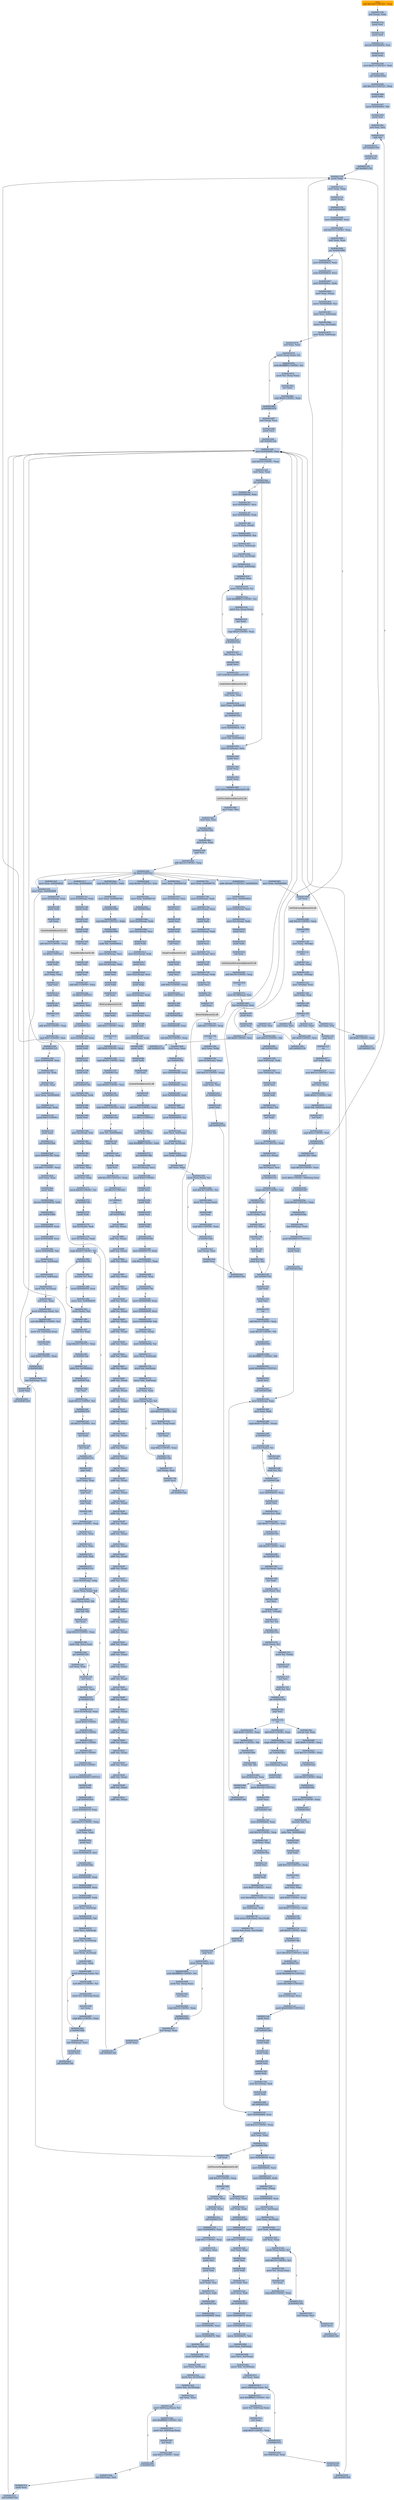 digraph G {
node[shape=rectangle,style=filled,fillcolor=lightsteelblue,color=lightsteelblue]
bgcolor="transparent"
a0x00401150subl_0x104UINT32_esp[label="start\nsubl $0x104<UINT32>, %esp",fillcolor="orange",color="lightgrey"];
a0x00401156leal_esp__eax[label="0x00401156\nleal (%esp), %eax"];
a0x0040115apushl_esi[label="0x0040115a\npushl %esi"];
a0x0040115bpushl_edi[label="0x0040115b\npushl %edi"];
a0x0040115cmovsbl_0x00406602_esi[label="0x0040115c\nmovsbl 0x00406602, %esi"];
a0x00401163pushl_eax[label="0x00401163\npushl %eax"];
a0x00401164movl_0x21UINT32_edi[label="0x00401164\nmovl $0x21<UINT32>, %edi"];
a0x00401169call_0x00401000[label="0x00401169\ncall 0x00401000"];
a0x00401000subl_0x124UINT32_esp[label="0x00401000\nsubl $0x124<UINT32>, %esp"];
a0x00401006pushl_ebx[label="0x00401006\npushl %ebx"];
a0x00401007movb_0x00406602_bl[label="0x00401007\nmovb 0x00406602, %bl"];
a0x0040100dpushl_esi[label="0x0040100d\npushl %esi"];
a0x0040100exorl_esi_esi[label="0x0040100e\nxorl %esi, %esi"];
a0x00401010shlb_bl[label="0x00401010\nshlb %bl"];
a0x00401012call_0x00401100[label="0x00401012\ncall 0x00401100"];
a0x00401100pushl_esi[label="0x00401100\npushl %esi"];
a0x00401101call_0x00401130[label="0x00401101\ncall 0x00401130"];
a0x00401130pushl_ebp[label="0x00401130\npushl %ebp"];
a0x00401131movl_esp_ebp[label="0x00401131\nmovl %esp, %ebp"];
a0x00401133pushl_ecx[label="0x00401133\npushl %ecx"];
a0x00401134call_0x00401840[label="0x00401134\ncall 0x00401840"];
a0x00401840movl_0x00406800_eax[label="0x00401840\nmovl 0x00406800, %eax"];
a0x00401845subl_0x10UINT8_esp[label="0x00401845\nsubl $0x10<UINT8>, %esp"];
a0x00401848testl_eax_eax[label="0x00401848\ntestl %eax, %eax"];
a0x0040184ajne_0x00401896[label="0x0040184a\njne 0x00401896"];
a0x0040184cmovl_0x004066c4_eax[label="0x0040184c\nmovl 0x004066c4, %eax"];
a0x00401851movl_0x004066c8_ecx[label="0x00401851\nmovl 0x004066c8, %ecx"];
a0x00401857movl_0x004066cc_edx[label="0x00401857\nmovl 0x004066cc, %edx"];
a0x0040185dmovl_eax_esp_[label="0x0040185d\nmovl %eax, (%esp)"];
a0x00401861movw_0x004066d0_ax[label="0x00401861\nmovw 0x004066d0, %ax"];
a0x00401867movl_ecx_0x4esp_[label="0x00401867\nmovl %ecx, 0x4(%esp)"];
a0x0040186bmovw_ax_0xcesp_[label="0x0040186b\nmovw %ax, 0xc(%esp)"];
a0x00401870movl_edx_0x8esp_[label="0x00401870\nmovl %edx, 0x8(%esp)"];
a0x00401874xorl_eax_eax[label="0x00401874\nxorl %eax, %eax"];
a0x00401876movb_espeax__cl[label="0x00401876\nmovb (%esp,%eax), %cl"];
a0x0040187axorb_0xfffffff3UINT8_cl[label="0x0040187a\nxorb $0xfffffff3<UINT8>, %cl"];
a0x0040187dmovb_cl_espeax_[label="0x0040187d\nmovb %cl, (%esp,%eax)"];
a0x00401881incl_eax[label="0x00401881\nincl %eax"];
a0x00401882cmpl_0xdUINT8_eax[label="0x00401882\ncmpl $0xd<UINT8>, %eax"];
a0x00401885jl_0x00401876[label="0x00401885\njl 0x00401876"];
a0x00401887leal_esp__ecx[label="0x00401887\nleal (%esp), %ecx"];
a0x0040188bpushl_ecx[label="0x0040188b\npushl %ecx"];
a0x0040188ccall_0x004013e0[label="0x0040188c\ncall 0x004013e0"];
a0x004013e0movl_0x004066f0_eax[label="0x004013e0\nmovl 0x004066f0, %eax"];
a0x004013e5subl_0x10UINT8_esp[label="0x004013e5\nsubl $0x10<UINT8>, %esp"];
a0x004013e8testl_eax_eax[label="0x004013e8\ntestl %eax, %eax"];
a0x004013eajne_0x0040145d[label="0x004013ea\njne 0x0040145d"];
a0x004013ecmovl_0x00406638_eax[label="0x004013ec\nmovl 0x00406638, %eax"];
a0x004013f1movl_0x0040663c_ecx[label="0x004013f1\nmovl 0x0040663c, %ecx"];
a0x004013f7movl_0x00406640_edx[label="0x004013f7\nmovl 0x00406640, %edx"];
a0x004013fdmovl_eax_esp_[label="0x004013fd\nmovl %eax, (%esp)"];
a0x00401401movw_0x00406644_ax[label="0x00401401\nmovw 0x00406644, %ax"];
a0x00401407movl_ecx_0x4esp_[label="0x00401407\nmovl %ecx, 0x4(%esp)"];
a0x0040140bmovw_ax_0xcesp_[label="0x0040140b\nmovw %ax, 0xc(%esp)"];
a0x00401410movl_edx_0x8esp_[label="0x00401410\nmovl %edx, 0x8(%esp)"];
a0x00401414xorl_eax_eax[label="0x00401414\nxorl %eax, %eax"];
a0x00401416movb_espeax__cl[label="0x00401416\nmovb (%esp,%eax), %cl"];
a0x0040141axorb_0xffffff93UINT8_cl[label="0x0040141a\nxorb $0xffffff93<UINT8>, %cl"];
a0x0040141dmovb_cl_espeax_[label="0x0040141d\nmovb %cl, (%esp,%eax)"];
a0x00401421incl_eax[label="0x00401421\nincl %eax"];
a0x00401422cmpl_0xdUINT8_eax[label="0x00401422\ncmpl $0xd<UINT8>, %eax"];
a0x00401425jl_0x00401416[label="0x00401425\njl 0x00401416"];
a0x00401427leal_esp__ecx[label="0x00401427\nleal (%esp), %ecx"];
a0x0040142bpushl_ecx[label="0x0040142b\npushl %ecx"];
a0x0040142ccall_LoadLibraryA_kernel32_dll[label="0x0040142c\ncall LoadLibraryA@kernel32.dll"];
LoadLibraryA_kernel32_dll[label="LoadLibraryA@kernel32.dll",fillcolor="lightgrey",color="lightgrey"];
a0x00401432testl_eax_eax[label="0x00401432\ntestl %eax, %eax"];
a0x00401434movl_eax_0x004066f0[label="0x00401434\nmovl %eax, 0x004066f0"];
a0x00401439jne_0x00401451[label="0x00401439\njne 0x00401451"];
a0x00401451movb_0x0040662e_dl[label="0x00401451\nmovb 0x0040662e, %dl"];
a0x00401457movb_dl_0x0040662e[label="0x00401457\nmovb %dl, 0x0040662e"];
a0x0040145dmovl_0x14esp__ecx[label="0x0040145d\nmovl 0x14(%esp), %ecx"];
a0x00401461pushl_esi[label="0x00401461\npushl %esi"];
a0x00401462pushl_ecx[label="0x00401462\npushl %ecx"];
a0x00401463pushl_eax[label="0x00401463\npushl %eax"];
a0x00401464call_GetProcAddress_kernel32_dll[label="0x00401464\ncall GetProcAddress@kernel32.dll"];
GetProcAddress_kernel32_dll[label="GetProcAddress@kernel32.dll",fillcolor="lightgrey",color="lightgrey"];
a0x0040146amovl_eax_esi[label="0x0040146a\nmovl %eax, %esi"];
a0x0040146ctestl_esi_esi[label="0x0040146c\ntestl %esi, %esi"];
a0x0040146ejne_0x0040148e[label="0x0040146e\njne 0x0040148e"];
a0x0040148emovl_esi_eax[label="0x0040148e\nmovl %esi, %eax"];
a0x00401490popl_esi[label="0x00401490\npopl %esi"];
a0x00401491addl_0x10UINT8_esp[label="0x00401491\naddl $0x10<UINT8>, %esp"];
a0x00401494ret_0x4UINT16[label="0x00401494\nret $0x4<UINT16>"];
a0x00401891movl_eax_0x00406800[label="0x00401891\nmovl %eax, 0x00406800"];
a0x00401896call_eax[label="0x00401896\ncall %eax"];
GetTickCount_kernel32_dll[label="GetTickCount@kernel32.dll",fillcolor="lightgrey",color="lightgrey"];
a0x00401898addl_0x10UINT8_esp[label="0x00401898\naddl $0x10<UINT8>, %esp"];
a0x0040189bret[label="0x0040189b\nret"];
a0x00401139movl_eax__4ebp_[label="0x00401139\nmovl %eax, -4(%ebp)"];
a0x0040113crdtsc_[label="0x0040113c\nrdtsc "];
a0x0040113exorl_edx_eax[label="0x0040113e\nxorl %edx, %eax"];
a0x00401140xorl_eax__4ebp_[label="0x00401140\nxorl %eax, -4(%ebp)"];
a0x00401143movl__4ebp__eax[label="0x00401143\nmovl -4(%ebp), %eax"];
a0x00401146movl_ebp_esp[label="0x00401146\nmovl %ebp, %esp"];
a0x00401148popl_ebp[label="0x00401148\npopl %ebp"];
a0x00401149ret[label="0x00401149\nret"];
a0x00401106movl_eax_esi[label="0x00401106\nmovl %eax, %esi"];
a0x00401108shll_0x8UINT8_esi[label="0x00401108\nshll $0x8<UINT8>, %esi"];
a0x0040110bcall_0x00401130[label="0x0040110b\ncall 0x00401130"];
a0x00401110xorl_eax_esi[label="0x00401110\nxorl %eax, %esi"];
a0x00401112shll_0x8UINT8_esi[label="0x00401112\nshll $0x8<UINT8>, %esi"];
a0x00401115call_0x00401130[label="0x00401115\ncall 0x00401130"];
a0x0040111axorl_eax_esi[label="0x0040111a\nxorl %eax, %esi"];
a0x0040111cshll_0x8UINT8_esi[label="0x0040111c\nshll $0x8<UINT8>, %esi"];
a0x0040111fcall_0x00401130[label="0x0040111f\ncall 0x00401130"];
a0x00401124xorl_esi_eax[label="0x00401124\nxorl %esi, %eax"];
a0x00401126popl_esi[label="0x00401126\npopl %esi"];
a0x00401127ret[label="0x00401127\nret"];
a0x00401017xorl_edx_edx[label="0x00401017\nxorl %edx, %edx"];
a0x00401019movl_0x1aUINT32_ecx[label="0x00401019\nmovl $0x1a<UINT32>, %ecx"];
a0x0040101edivl_ecx_eax[label="0x0040101e\ndivl %ecx, %eax"];
a0x00401020addb_0x61UINT8_dl[label="0x00401020\naddb $0x61<UINT8>, %dl"];
a0x00401023movb_dl_0x8espesi_[label="0x00401023\nmovb %dl, 0x8(%esp,%esi)"];
a0x00401027incl_esi[label="0x00401027\nincl %esi"];
a0x00401028cmpl_0xaUINT8_esi[label="0x00401028\ncmpl $0xa<UINT8>, %esi"];
a0x0040102bjl_0x00401010[label="0x0040102b\njl 0x00401010"];
a0x0040102dmovsbl_bl_eax[label="0x0040102d\nmovsbl %bl, %eax"];
a0x00401030cmpl_0x26UINT8_eax[label="0x00401030\ncmpl $0x26<UINT8>, %eax"];
a0x00401033movb_0x0UINT8_0x8espesi_[label="0x00401033\nmovb $0x0<UINT8>, 0x8(%esp,%esi)"];
a0x00401038je_0x00401047[label="0x00401038\nje 0x00401047"];
a0x0040103acmpl_0xbdUINT32_eax[label="0x0040103a\ncmpl $0xbd<UINT32>, %eax"];
a0x0040103fjne_0x0040104a[label="0x0040103f\njne 0x0040104a"];
a0x0040104aleal_0x8esp__edx[label="0x0040104a\nleal 0x8(%esp), %edx"];
a0x0040104epushl_0x406610UINT32[label="0x0040104e\npushl $0x406610<UINT32>"];
a0x00401053pushl_edx[label="0x00401053\npushl %edx"];
a0x00401054call_0x004012d0[label="0x00401054\ncall 0x004012d0"];
a0x004012d0movl_0x4esp__eax[label="0x004012d0\nmovl 0x4(%esp), %eax"];
a0x004012d4movl_eax_edx[label="0x004012d4\nmovl %eax, %edx"];
a0x004012d6cmpb_0x0UINT8_eax_[label="0x004012d6\ncmpb $0x0<UINT8>, (%eax)"];
a0x004012d9je_0x004012e3[label="0x004012d9\nje 0x004012e3"];
a0x004012dbmovb_0x1edx__cl[label="0x004012db\nmovb 0x1(%edx), %cl"];
a0x004012deincl_edx[label="0x004012de\nincl %edx"];
a0x004012dftestb_cl_cl[label="0x004012df\ntestb %cl, %cl"];
a0x004012e1jne_0x004012db[label="0x004012e1\njne 0x004012db"];
a0x004012e3movl_0x00406634_ecx[label="0x004012e3\nmovl 0x00406634, %ecx"];
a0x004012e9pushl_esi[label="0x004012e9\npushl %esi"];
a0x004012eamovswl_cx_esi[label="0x004012ea\nmovswl %cx, %esi"];
a0x004012edsubl_0x87UINT32_esi[label="0x004012ed\nsubl $0x87<UINT32>, %esi"];
a0x004012f3je_0x00401301[label="0x004012f3\nje 0x00401301"];
a0x004012f5subl_0x5fUINT8_esi[label="0x004012f5\nsubl $0x5f<UINT8>, %esi"];
a0x004012f8jne_0x00401301[label="0x004012f8\njne 0x00401301"];
a0x00401301movl_0xcesp__esi[label="0x00401301\nmovl 0xc(%esp), %esi"];
a0x00401305incl_edx[label="0x00401305\nincl %edx"];
a0x00401306movb_esi__cl[label="0x00401306\nmovb (%esi), %cl"];
a0x00401308incl_esi[label="0x00401308\nincl %esi"];
a0x00401309movb_cl__1edx_[label="0x00401309\nmovb %cl, -1(%edx)"];
a0x0040130ctestb_cl_cl[label="0x0040130c\ntestb %cl, %cl"];
a0x0040130eje_0x0040131a[label="0x0040130e\nje 0x0040131a"];
a0x00401310movb_esi__cl[label="0x00401310\nmovb (%esi), %cl"];
a0x00401312movb_cl_edx_[label="0x00401312\nmovb %cl, (%edx)"];
a0x00401314incl_edx[label="0x00401314\nincl %edx"];
a0x00401315incl_esi[label="0x00401315\nincl %esi"];
a0x00401316testb_cl_cl[label="0x00401316\ntestb %cl, %cl"];
a0x00401318jne_0x00401310[label="0x00401318\njne 0x00401310"];
a0x0040131apopl_esi[label="0x0040131a\npopl %esi"];
a0x0040131bret[label="0x0040131b\nret"];
a0x00401059addl_0x8UINT8_esp[label="0x00401059\naddl $0x8<UINT8>, %esp"];
a0x0040105ccmpb_0x7UINT8_bl[label="0x0040105c\ncmpb $0x7<UINT8>, %bl"];
a0x0040105fjne_0x0040106b[label="0x0040105f\njne 0x0040106b"];
a0x0040106bxorb_bl_bl[label="0x0040106b\nxorb %bl, %bl"];
a0x0040106dleal_0x28esp__eax[label="0x0040106d\nleal 0x28(%esp), %eax"];
a0x00401071pushl_0x104UINT32[label="0x00401071\npushl $0x104<UINT32>"];
a0x00401076pushl_eax[label="0x00401076\npushl %eax"];
a0x00401077call_0x004017e0[label="0x00401077\ncall 0x004017e0"];
a0x004017e0movl_0x00406820_eax[label="0x004017e0\nmovl 0x00406820, %eax"];
a0x004017e5subl_0x18UINT8_esp[label="0x004017e5\nsubl $0x18<UINT8>, %esp"];
a0x004017e8testl_eax_eax[label="0x004017e8\ntestl %eax, %eax"];
a0x004017eajne_0x0040182a[label="0x004017ea\njne 0x0040182a"];
a0x004017ecpushl_esi[label="0x004017ec\npushl %esi"];
a0x004017edpushl_edi[label="0x004017ed\npushl %edi"];
a0x004017eemovl_0x5UINT32_ecx[label="0x004017ee\nmovl $0x5<UINT32>, %ecx"];
a0x004017f3movl_0x4066acUINT32_esi[label="0x004017f3\nmovl $0x4066ac<UINT32>, %esi"];
a0x004017f8leal_0x8esp__edi[label="0x004017f8\nleal 0x8(%esp), %edi"];
a0x004017fcrepz_movsl_ds_esi__es_edi_[label="0x004017fc\nrepz movsl %ds:(%esi), %es:(%edi)"];
a0x004017femovsb_ds_esi__es_edi_[label="0x004017fe\nmovsb %ds:(%esi), %es:(%edi)"];
a0x004017ffpopl_edi[label="0x004017ff\npopl %edi"];
a0x00401800popl_esi[label="0x00401800\npopl %esi"];
a0x00401801movb_espeax__cl[label="0x00401801\nmovb (%esp,%eax), %cl"];
a0x00401805xorb_0xffffff94UINT8_cl[label="0x00401805\nxorb $0xffffff94<UINT8>, %cl"];
a0x00401808movb_cl_espeax_[label="0x00401808\nmovb %cl, (%esp,%eax)"];
a0x0040180cincl_eax[label="0x0040180c\nincl %eax"];
a0x0040180dcmpl_0x14UINT8_eax[label="0x0040180d\ncmpl $0x14<UINT8>, %eax"];
a0x00401810jl_0x00401801[label="0x00401810\njl 0x00401801"];
a0x00401812leal_esp__eax[label="0x00401812\nleal (%esp), %eax"];
a0x00401816pushl_eax[label="0x00401816\npushl %eax"];
a0x00401817call_0x004013e0[label="0x00401817\ncall 0x004013e0"];
a0x0040181caddw_0x4eb7UINT16_0x0040662c[label="0x0040181c\naddw $0x4eb7<UINT16>, 0x0040662c"];
a0x00401825movl_eax_0x00406820[label="0x00401825\nmovl %eax, 0x00406820"];
a0x0040182amovl_0x20esp__ecx[label="0x0040182a\nmovl 0x20(%esp), %ecx"];
a0x0040182emovl_0x1cesp__edx[label="0x0040182e\nmovl 0x1c(%esp), %edx"];
a0x00401832pushl_ecx[label="0x00401832\npushl %ecx"];
a0x00401833pushl_edx[label="0x00401833\npushl %edx"];
a0x00401834call_eax[label="0x00401834\ncall %eax"];
GetSystemDirectoryA_kernel32_dll[label="GetSystemDirectoryA@kernel32.dll",fillcolor="lightgrey",color="lightgrey"];
a0x00401836addl_0x18UINT8_esp[label="0x00401836\naddl $0x18<UINT8>, %esp"];
a0x00401839ret[label="0x00401839\nret"];
a0x0040107cmovl_0x138esp__esi[label="0x0040107c\nmovl 0x138(%esp), %esi"];
a0x00401083leal_0x30esp__ecx[label="0x00401083\nleal 0x30(%esp), %ecx"];
a0x00401087pushl_ecx[label="0x00401087\npushl %ecx"];
a0x00401088pushl_esi[label="0x00401088\npushl %esi"];
a0x00401089sarb_0x14UINT8_bl[label="0x00401089\nsarb $0x14<UINT8>, %bl"];
a0x0040108ccall_0x00401320[label="0x0040108c\ncall 0x00401320"];
a0x00401320movl_0x8esp__edx[label="0x00401320\nmovl 0x8(%esp), %edx"];
a0x00401324movl_0x4esp__eax[label="0x00401324\nmovl 0x4(%esp), %eax"];
a0x00401328pushl_esi[label="0x00401328\npushl %esi"];
a0x00401329pushl_edi[label="0x00401329\npushl %edi"];
a0x0040132amovb_edx__cl[label="0x0040132a\nmovb (%edx), %cl"];
a0x0040132cincl_edx[label="0x0040132c\nincl %edx"];
a0x0040132dtestb_cl_cl[label="0x0040132d\ntestb %cl, %cl"];
a0x0040132fmovl_0x1cUINT32_edi[label="0x0040132f\nmovl $0x1c<UINT32>, %edi"];
a0x00401334movb_cl_eax_[label="0x00401334\nmovb %cl, (%eax)"];
a0x00401336leal_0x1eax__esi[label="0x00401336\nleal 0x1(%eax), %esi"];
a0x00401339je_0x00401351[label="0x00401339\nje 0x00401351"];
a0x0040133bcmpw_0x19UINT8_di[label="0x0040133b\ncmpw $0x19<UINT8>, %di"];
a0x0040133fjne_0x00401347[label="0x0040133f\njne 0x00401347"];
a0x00401347movb_edx__cl[label="0x00401347\nmovb (%edx), %cl"];
a0x00401349movb_cl_esi_[label="0x00401349\nmovb %cl, (%esi)"];
a0x0040134bincl_esi[label="0x0040134b\nincl %esi"];
a0x0040134cincl_edx[label="0x0040134c\nincl %edx"];
a0x0040134dtestb_cl_cl[label="0x0040134d\ntestb %cl, %cl"];
a0x0040134fjne_0x0040133b[label="0x0040134f\njne 0x0040133b"];
a0x00401351popl_edi[label="0x00401351\npopl %edi"];
a0x00401352popl_esi[label="0x00401352\npopl %esi"];
a0x00401353ret[label="0x00401353\nret"];
a0x00401091addl_0x10UINT8_esp[label="0x00401091\naddl $0x10<UINT8>, %esp"];
a0x00401094cmpb_0x30UINT8_bl[label="0x00401094\ncmpb $0x30<UINT8>, %bl"];
a0x00401097jg_0x0040109c[label="0x00401097\njg 0x0040109c"];
a0x00401099orb_0xffffffd7UINT8_bl[label="0x00401099\norb $0xffffffd7<UINT8>, %bl"];
a0x0040109cpushl_0x40660cUINT32[label="0x0040109c\npushl $0x40660c<UINT32>"];
a0x004010a1pushl_esi[label="0x004010a1\npushl %esi"];
a0x004010a2call_0x004012d0[label="0x004010a2\ncall 0x004012d0"];
a0x004010a7addl_0x8UINT8_esp[label="0x004010a7\naddl $0x8<UINT8>, %esp"];
a0x004010aacmpb_0x6bUINT8_bl[label="0x004010aa\ncmpb $0x6b<UINT8>, %bl"];
a0x004010adjne_0x004010b1[label="0x004010ad\njne 0x004010b1"];
a0x004010b1leal_0x8esp__edx[label="0x004010b1\nleal 0x8(%esp), %edx"];
a0x004010b5pushl_edx[label="0x004010b5\npushl %edx"];
a0x004010b6pushl_esi[label="0x004010b6\npushl %esi"];
a0x004010b7call_0x004012d0[label="0x004010b7\ncall 0x004012d0"];
a0x004010bcmovsbl_bl_eax[label="0x004010bc\nmovsbl %bl, %eax"];
a0x004010bfaddl_0x8UINT8_esp[label="0x004010bf\naddl $0x8<UINT8>, %esp"];
a0x004010c2subl_0x1bUINT8_eax[label="0x004010c2\nsubl $0x1b<UINT8>, %eax"];
a0x004010c5je_0x004010ef[label="0x004010c5\nje 0x004010ef"];
a0x004010c7subl_0x49UINT8_eax[label="0x004010c7\nsubl $0x49<UINT8>, %eax"];
a0x004010caje_0x004010ef[label="0x004010ca\nje 0x004010ef"];
a0x004010ccsubl_0x21UINT8_eax[label="0x004010cc\nsubl $0x21<UINT8>, %eax"];
a0x004010cfje_0x004010e5[label="0x004010cf\nje 0x004010e5"];
a0x004010d1movsbw_bl_ax[label="0x004010d1\nmovsbw %bl, %ax"];
a0x004010d5andw_ax_0x00406604[label="0x004010d5\nandw %ax, 0x00406604"];
a0x004010dcpopl_esi[label="0x004010dc\npopl %esi"];
a0x004010ddpopl_ebx[label="0x004010dd\npopl %ebx"];
a0x004010deaddl_0x124UINT32_esp[label="0x004010de\naddl $0x124<UINT32>, %esp"];
a0x004010e4ret[label="0x004010e4\nret"];
a0x0040116emovl_esi_eax[label="0x0040116e\nmovl %esi, %eax"];
a0x00401170addl_0x4UINT8_esp[label="0x00401170\naddl $0x4<UINT8>, %esp"];
a0x00401173subl_0x87UINT32_eax[label="0x00401173\nsubl $0x87<UINT32>, %eax"];
a0x00401178je_0x00401190[label="0x00401178\nje 0x00401190"];
a0x0040117asubl_0x5fUINT8_eax[label="0x0040117a\nsubl $0x5f<UINT8>, %eax"];
a0x0040117dje_0x00401186[label="0x0040117d\nje 0x00401186"];
a0x0040117fmovl_0x3650UINT32_edi[label="0x0040117f\nmovl $0x3650<UINT32>, %edi"];
a0x00401184jmp_0x00401195[label="0x00401184\njmp 0x00401195"];
a0x00401195pushl_0x406618UINT32[label="0x00401195\npushl $0x406618<UINT32>"];
a0x0040119apushl_0x3600UINT32[label="0x0040119a\npushl $0x3600<UINT32>"];
a0x0040119fleal_0x10esp__ecx[label="0x0040119f\nleal 0x10(%esp), %ecx"];
a0x004011a3pushl_0x403000UINT32[label="0x004011a3\npushl $0x403000<UINT32>"];
a0x004011a8pushl_ecx[label="0x004011a8\npushl %ecx"];
a0x004011a9call_0x00401200[label="0x004011a9\ncall 0x00401200"];
a0x00401200pushl_ebx[label="0x00401200\npushl %ebx"];
a0x00401201pushl_ebp[label="0x00401201\npushl %ebp"];
a0x00401202pushl_esi[label="0x00401202\npushl %esi"];
a0x00401203pushl_edi[label="0x00401203\npushl %edi"];
a0x00401204movl_0x1cesp__edi[label="0x00401204\nmovl 0x1c(%esp), %edi"];
a0x00401208pushl_edi[label="0x00401208\npushl %edi"];
a0x00401209call_0x00401510[label="0x00401209\ncall 0x00401510"];
a0x00401510movl_0x00406868_eax[label="0x00401510\nmovl 0x00406868, %eax"];
a0x00401515subl_0x10UINT8_esp[label="0x00401515\nsubl $0x10<UINT8>, %esp"];
a0x00401518testl_eax_eax[label="0x00401518\ntestl %eax, %eax"];
a0x0040151ajne_0x00401564[label="0x0040151a\njne 0x00401564"];
a0x0040151cmovl_0x00406658_eax[label="0x0040151c\nmovl 0x00406658, %eax"];
a0x00401521movl_0x0040665c_ecx[label="0x00401521\nmovl 0x0040665c, %ecx"];
a0x00401527movl_0x00406660_edx[label="0x00401527\nmovl 0x00406660, %edx"];
a0x0040152dmovl_eax_esp_[label="0x0040152d\nmovl %eax, (%esp)"];
a0x00401531movl_0x00406664_eax[label="0x00401531\nmovl 0x00406664, %eax"];
a0x00401536movl_ecx_0x4esp_[label="0x00401536\nmovl %ecx, 0x4(%esp)"];
a0x0040153amovl_eax_0xcesp_[label="0x0040153a\nmovl %eax, 0xc(%esp)"];
a0x0040153emovl_edx_0x8esp_[label="0x0040153e\nmovl %edx, 0x8(%esp)"];
a0x00401542xorl_eax_eax[label="0x00401542\nxorl %eax, %eax"];
a0x00401544movb_espeax__cl[label="0x00401544\nmovb (%esp,%eax), %cl"];
a0x00401548xorb_0x70UINT8_cl[label="0x00401548\nxorb $0x70<UINT8>, %cl"];
a0x0040154bmovb_cl_espeax_[label="0x0040154b\nmovb %cl, (%esp,%eax)"];
a0x0040154fincl_eax[label="0x0040154f\nincl %eax"];
a0x00401550cmpl_0xfUINT8_eax[label="0x00401550\ncmpl $0xf<UINT8>, %eax"];
a0x00401553jl_0x00401544[label="0x00401553\njl 0x00401544"];
a0x00401555leal_esp__ecx[label="0x00401555\nleal (%esp), %ecx"];
a0x00401559pushl_ecx[label="0x00401559\npushl %ecx"];
a0x0040155acall_0x004013e0[label="0x0040155a\ncall 0x004013e0"];
a0x0040155fmovl_eax_0x00406868[label="0x0040155f\nmovl %eax, 0x00406868"];
a0x00401564call_eax[label="0x00401564\ncall %eax"];
GetProcessHeap_kernel32_dll[label="GetProcessHeap@kernel32.dll",fillcolor="lightgrey",color="lightgrey"];
a0x00401566addl_0x10UINT8_esp[label="0x00401566\naddl $0x10<UINT8>, %esp"];
a0x00401569ret[label="0x00401569\nret"];
a0x0040120emovl_eax_ecx[label="0x0040120e\nmovl %eax, %ecx"];
a0x00401210xorl_edx_edx[label="0x00401210\nxorl %edx, %edx"];
a0x00401212call_0x00401570[label="0x00401212\ncall 0x00401570"];
a0x00401570movl_0x00406850_eax[label="0x00401570\nmovl 0x00406850, %eax"];
a0x00401575subl_0xcUINT8_esp[label="0x00401575\nsubl $0xc<UINT8>, %esp"];
a0x00401578testl_eax_eax[label="0x00401578\ntestl %eax, %eax"];
a0x0040157apushl_esi[label="0x0040157a\npushl %esi"];
a0x0040157bpushl_edi[label="0x0040157b\npushl %edi"];
a0x0040157cmovl_edx_esi[label="0x0040157c\nmovl %edx, %esi"];
a0x0040157emovl_ecx_edi[label="0x0040157e\nmovl %ecx, %edi"];
a0x00401580jne_0x004015cc[label="0x00401580\njne 0x004015cc"];
a0x00401582movl_0x00406668_eax[label="0x00401582\nmovl 0x00406668, %eax"];
a0x00401587movl_0x0040666c_ecx[label="0x00401587\nmovl 0x0040666c, %ecx"];
a0x0040158dmovw_0x00406670_dx[label="0x0040158d\nmovw 0x00406670, %dx"];
a0x00401594movl_eax_0x8esp_[label="0x00401594\nmovl %eax, 0x8(%esp)"];
a0x00401598movb_0x00406672_al[label="0x00401598\nmovb 0x00406672, %al"];
a0x0040159dmovl_ecx_0xcesp_[label="0x0040159d\nmovl %ecx, 0xc(%esp)"];
a0x004015a1movb_al_0x12esp_[label="0x004015a1\nmovb %al, 0x12(%esp)"];
a0x004015a5movw_dx_0x10esp_[label="0x004015a5\nmovw %dx, 0x10(%esp)"];
a0x004015aaxorl_eax_eax[label="0x004015aa\nxorl %eax, %eax"];
a0x004015acmovb_0x8espeax__cl[label="0x004015ac\nmovb 0x8(%esp,%eax), %cl"];
a0x004015b0xorb_0xffffffbfUINT8_cl[label="0x004015b0\nxorb $0xffffffbf<UINT8>, %cl"];
a0x004015b3movb_cl_0x8espeax_[label="0x004015b3\nmovb %cl, 0x8(%esp,%eax)"];
a0x004015b7incl_eax[label="0x004015b7\nincl %eax"];
a0x004015b8cmpl_0xaUINT8_eax[label="0x004015b8\ncmpl $0xa<UINT8>, %eax"];
a0x004015bbjl_0x004015ac[label="0x004015bb\njl 0x004015ac"];
a0x004015bdleal_0x8esp__ecx[label="0x004015bd\nleal 0x8(%esp), %ecx"];
a0x004015c1pushl_ecx[label="0x004015c1\npushl %ecx"];
a0x004015c2call_0x004013e0[label="0x004015c2\ncall 0x004013e0"];
a0x004015c7movl_eax_0x00406850[label="0x004015c7\nmovl %eax, 0x00406850"];
a0x004015ccmovl_0x18esp__edx[label="0x004015cc\nmovl 0x18(%esp), %edx"];
a0x004015d0pushl_edx[label="0x004015d0\npushl %edx"];
a0x004015d1pushl_esi[label="0x004015d1\npushl %esi"];
a0x004015d2pushl_edi[label="0x004015d2\npushl %edi"];
a0x004015d3call_eax[label="0x004015d3\ncall %eax"];
HeapAlloc_kernel32_dll[label="HeapAlloc@kernel32.dll",fillcolor="lightgrey",color="lightgrey"];
a0x004015d5popl_edi[label="0x004015d5\npopl %edi"];
a0x004015d6popl_esi[label="0x004015d6\npopl %esi"];
a0x004015d7addl_0xcUINT8_esp[label="0x004015d7\naddl $0xc<UINT8>, %esp"];
a0x004015daret_0x4UINT16[label="0x004015da\nret $0x4<UINT16>"];
a0x00401217movl_eax_esi[label="0x00401217\nmovl %eax, %esi"];
a0x00401219testl_esi_esi[label="0x00401219\ntestl %esi, %esi"];
a0x0040121bjne_0x00401222[label="0x0040121b\njne 0x00401222"];
a0x00401222movl_0x18esp__eax[label="0x00401222\nmovl 0x18(%esp), %eax"];
a0x00401226pushl_edi[label="0x00401226\npushl %edi"];
a0x00401227pushl_eax[label="0x00401227\npushl %eax"];
a0x00401228pushl_esi[label="0x00401228\npushl %esi"];
a0x00401229call_0x00401360[label="0x00401229\ncall 0x00401360"];
a0x00401360movl_0xcesp__edx[label="0x00401360\nmovl 0xc(%esp), %edx"];
a0x00401364pushl_ebp[label="0x00401364\npushl %ebp"];
a0x00401365pushl_esi[label="0x00401365\npushl %esi"];
a0x00401366movl_0xcesp__esi[label="0x00401366\nmovl 0xc(%esp), %esi"];
a0x0040136amovl_edx_eax[label="0x0040136a\nmovl %edx, %eax"];
a0x0040136cdecl_edx[label="0x0040136c\ndecl %edx"];
a0x0040136dtestl_eax_eax[label="0x0040136d\ntestl %eax, %eax"];
a0x0040136fmovl_esi_ebp[label="0x0040136f\nmovl %esi, %ebp"];
a0x00401371movb_0x4dUINT8_cl[label="0x00401371\nmovb $0x4d<UINT8>, %cl"];
a0x00401373je_0x004013d1[label="0x00401373\nje 0x004013d1"];
a0x00401375pushl_edi[label="0x00401375\npushl %edi"];
a0x00401376leal_0x1edx__edi[label="0x00401376\nleal 0x1(%edx), %edi"];
a0x00401379movl_0x14esp__edx[label="0x00401379\nmovl 0x14(%esp), %edx"];
a0x0040137dcmpb_0x60UINT8_cl[label="0x0040137d\ncmpb $0x60<UINT8>, %cl"];
a0x00401380jg_0x00401393[label="0x00401380\njg 0x00401393"];
a0x00401382movsbw_cl_ax[label="0x00401382\nmovsbw %cl, %ax"];
a0x00401386imull_0x00406630_eax[label="0x00401386\nimull 0x00406630, %eax"];
a0x0040138dmovw_ax_0x00406630[label="0x0040138d\nmovw %ax, 0x00406630"];
a0x00401393movb_edx__al[label="0x00401393\nmovb (%edx), %al"];
a0x00401395movb_al_esi_[label="0x00401395\nmovb %al, (%esi)"];
a0x00401397movsbl_cl_eax[label="0x00401397\nmovsbl %cl, %eax"];
a0x0040139acmpl_0xefUINT32_eax[label="0x0040139a\ncmpl $0xef<UINT32>, %eax"];
a0x0040139fje_0x004013a9[label="0x0040139f\nje 0x004013a9"];
a0x004013a1addb_cl_0x0040662e[label="0x004013a1\naddb %cl, 0x0040662e"];
a0x004013a7jmp_0x004013ab[label="0x004013a7\njmp 0x004013ab"];
a0x004013abincl_esi[label="0x004013ab\nincl %esi"];
a0x004013accmpb_0x1aUINT8_cl[label="0x004013ac\ncmpb $0x1a<UINT8>, %cl"];
a0x004013afjg_0x004013c4[label="0x004013af\njg 0x004013c4"];
a0x004013c4orb_0x21UINT8_cl[label="0x004013c4\norb $0x21<UINT8>, %cl"];
a0x004013c7incl_edx[label="0x004013c7\nincl %edx"];
a0x004013c8decl_edi[label="0x004013c8\ndecl %edi"];
a0x004013c9jne_0x0040137d[label="0x004013c9\njne 0x0040137d"];
a0x004013cbpopl_edi[label="0x004013cb\npopl %edi"];
a0x004013ccmovl_ebp_eax[label="0x004013cc\nmovl %ebp, %eax"];
a0x004013cepopl_esi[label="0x004013ce\npopl %esi"];
a0x004013cfpopl_ebp[label="0x004013cf\npopl %ebp"];
a0x004013d0ret[label="0x004013d0\nret"];
a0x0040122eaddl_0xcUINT8_esp[label="0x0040122e\naddl $0xc<UINT8>, %esp"];
a0x00401231xorl_eax_eax[label="0x00401231\nxorl %eax, %eax"];
a0x00401233xorl_ecx_ecx[label="0x00401233\nxorl %ecx, %ecx"];
a0x00401235testl_edi_edi[label="0x00401235\ntestl %edi, %edi"];
a0x00401237jbe_0x00401255[label="0x00401237\njbe 0x00401255"];
a0x00401239movl_0x20esp__ebp[label="0x00401239\nmovl 0x20(%esp), %ebp"];
a0x0040123dmovb_eaxebp__dl[label="0x0040123d\nmovb (%eax,%ebp), %dl"];
a0x00401240movb_ecxesi__bl[label="0x00401240\nmovb (%ecx,%esi), %bl"];
a0x00401243xorb_dl_bl[label="0x00401243\nxorb %dl, %bl"];
a0x00401245incl_eax[label="0x00401245\nincl %eax"];
a0x00401246cmpl_0x10UINT8_eax[label="0x00401246\ncmpl $0x10<UINT8>, %eax"];
a0x00401249movb_bl_ecxesi_[label="0x00401249\nmovb %bl, (%ecx,%esi)"];
a0x0040124cjne_0x00401250[label="0x0040124c\njne 0x00401250"];
a0x00401250incl_ecx[label="0x00401250\nincl %ecx"];
a0x00401251cmpl_edi_ecx[label="0x00401251\ncmpl %edi, %ecx"];
a0x00401253jb_0x0040123d[label="0x00401253\njb 0x0040123d"];
a0x0040124exorl_eax_eax[label="0x0040124e\nxorl %eax, %eax"];
a0x00401255movl_0x14esp__eax[label="0x00401255\nmovl 0x14(%esp), %eax"];
a0x00401259pushl_0x0UINT8[label="0x00401259\npushl $0x0<UINT8>"];
a0x0040125bpushl_0x0UINT8[label="0x0040125b\npushl $0x0<UINT8>"];
a0x0040125dpushl_0x2UINT8[label="0x0040125d\npushl $0x2<UINT8>"];
a0x0040125fpushl_0x0UINT8[label="0x0040125f\npushl $0x0<UINT8>"];
a0x00401261pushl_0x0UINT8[label="0x00401261\npushl $0x0<UINT8>"];
a0x00401263pushl_0x40000000UINT32[label="0x00401263\npushl $0x40000000<UINT32>"];
a0x00401268pushl_eax[label="0x00401268\npushl %eax"];
a0x00401269call_0x00401650[label="0x00401269\ncall 0x00401650"];
a0x00401650movl_0x004067c8_eax[label="0x00401650\nmovl 0x004067c8, %eax"];
a0x00401655subl_0x10UINT8_esp[label="0x00401655\nsubl $0x10<UINT8>, %esp"];
a0x00401658testl_eax_eax[label="0x00401658\ntestl %eax, %eax"];
a0x0040165apushl_esi[label="0x0040165a\npushl %esi"];
a0x0040165bmovl_0x00406634_esi[label="0x0040165b\nmovl 0x00406634, %esi"];
a0x00401661jne_0x004016ba[label="0x00401661\njne 0x004016ba"];
a0x00401663movl_0x00406680_eax[label="0x00401663\nmovl 0x00406680, %eax"];
a0x00401668movl_0x00406684_ecx[label="0x00401668\nmovl 0x00406684, %ecx"];
a0x0040166emovl_0x00406688_edx[label="0x0040166e\nmovl 0x00406688, %edx"];
a0x00401674movl_eax_0x4esp_[label="0x00401674\nmovl %eax, 0x4(%esp)"];
a0x00401678movb_0x0040668c_al[label="0x00401678\nmovb 0x0040668c, %al"];
a0x0040167dmovl_ecx_0x8esp_[label="0x0040167d\nmovl %ecx, 0x8(%esp)"];
a0x00401681movb_al_0x10esp_[label="0x00401681\nmovb %al, 0x10(%esp)"];
a0x00401685movl_edx_0xcesp_[label="0x00401685\nmovl %edx, 0xc(%esp)"];
a0x00401689xorl_eax_eax[label="0x00401689\nxorl %eax, %eax"];
a0x0040168bmovb_0x4espeax__cl[label="0x0040168b\nmovb 0x4(%esp,%eax), %cl"];
a0x0040168fxorb_0x15UINT8_cl[label="0x0040168f\nxorb $0x15<UINT8>, %cl"];
a0x00401692movb_cl_0x4espeax_[label="0x00401692\nmovb %cl, 0x4(%esp,%eax)"];
a0x00401696incl_eax[label="0x00401696\nincl %eax"];
a0x00401697cmpl_0xcUINT8_eax[label="0x00401697\ncmpl $0xc<UINT8>, %eax"];
a0x0040169ajl_0x0040168b[label="0x0040169a\njl 0x0040168b"];
a0x0040169cleal_0x4esp__ecx[label="0x0040169c\nleal 0x4(%esp), %ecx"];
a0x004016a0pushl_ecx[label="0x004016a0\npushl %ecx"];
a0x004016a1call_0x004013e0[label="0x004016a1\ncall 0x004013e0"];
a0x004016a6cmpl_0xd4UINT32_esi[label="0x004016a6\ncmpl $0xd4<UINT32>, %esi"];
a0x004016acmovl_eax_0x004067c8[label="0x004016ac\nmovl %eax, 0x004067c8"];
a0x004016b1jne_0x004016ba[label="0x004016b1\njne 0x004016ba"];
a0x004016bamovl_0x30esp__edx[label="0x004016ba\nmovl 0x30(%esp), %edx"];
a0x004016bemovl_0x2cesp__ecx[label="0x004016be\nmovl 0x2c(%esp), %ecx"];
a0x004016c2pushl_edx[label="0x004016c2\npushl %edx"];
a0x004016c3movl_0x2cesp__edx[label="0x004016c3\nmovl 0x2c(%esp), %edx"];
a0x004016c7pushl_ecx[label="0x004016c7\npushl %ecx"];
a0x004016c8movl_0x2cesp__ecx[label="0x004016c8\nmovl 0x2c(%esp), %ecx"];
a0x004016ccpushl_edx[label="0x004016cc\npushl %edx"];
a0x004016cdmovl_0x2cesp__edx[label="0x004016cd\nmovl 0x2c(%esp), %edx"];
a0x004016d1pushl_ecx[label="0x004016d1\npushl %ecx"];
a0x004016d2movl_0x2cesp__ecx[label="0x004016d2\nmovl 0x2c(%esp), %ecx"];
a0x004016d6pushl_edx[label="0x004016d6\npushl %edx"];
a0x004016d7movl_0x2cesp__edx[label="0x004016d7\nmovl 0x2c(%esp), %edx"];
a0x004016dbpushl_ecx[label="0x004016db\npushl %ecx"];
a0x004016dcpushl_edx[label="0x004016dc\npushl %edx"];
a0x004016ddcall_eax[label="0x004016dd\ncall %eax"];
CreateFileA_kernel32_dll[label="CreateFileA@kernel32.dll",fillcolor="lightgrey",color="lightgrey"];
a0x004016dfpopl_esi[label="0x004016df\npopl %esi"];
a0x004016e0addl_0x10UINT8_esp[label="0x004016e0\naddl $0x10<UINT8>, %esp"];
a0x004016e3ret_0x1cUINT16[label="0x004016e3\nret $0x1c<UINT16>"];
a0x0040126emovl_eax_ebx[label="0x0040126e\nmovl %eax, %ebx"];
a0x00401270cmpl_0xffffffffUINT8_ebx[label="0x00401270\ncmpl $0xffffffff<UINT8>, %ebx"];
a0x00401273jne_0x0040128b[label="0x00401273\njne 0x0040128b"];
a0x0040128bleal_0x1cesp__ecx[label="0x0040128b\nleal 0x1c(%esp), %ecx"];
a0x0040128fpushl_0x0UINT8[label="0x0040128f\npushl $0x0<UINT8>"];
a0x00401291pushl_ecx[label="0x00401291\npushl %ecx"];
a0x00401292pushl_edi[label="0x00401292\npushl %edi"];
a0x00401293pushl_esi[label="0x00401293\npushl %esi"];
a0x00401294pushl_ebx[label="0x00401294\npushl %ebx"];
a0x00401295call_0x004016f0[label="0x00401295\ncall 0x004016f0"];
a0x004016f0movl_0x00406770_eax[label="0x004016f0\nmovl 0x00406770, %eax"];
a0x004016f5subl_0xcUINT8_esp[label="0x004016f5\nsubl $0xc<UINT8>, %esp"];
a0x004016f8testl_eax_eax[label="0x004016f8\ntestl %eax, %eax"];
a0x004016fajne_0x00401746[label="0x004016fa\njne 0x00401746"];
a0x004016fcmovl_0x00406690_eax[label="0x004016fc\nmovl 0x00406690, %eax"];
a0x00401701movl_0x00406694_ecx[label="0x00401701\nmovl 0x00406694, %ecx"];
a0x00401707movw_0x00406698_dx[label="0x00401707\nmovw 0x00406698, %dx"];
a0x0040170emovl_eax_esp_[label="0x0040170e\nmovl %eax, (%esp)"];
a0x00401712movb_0x0040669a_al[label="0x00401712\nmovb 0x0040669a, %al"];
a0x00401717movl_ecx_0x4esp_[label="0x00401717\nmovl %ecx, 0x4(%esp)"];
a0x0040171bmovb_al_0xaesp_[label="0x0040171b\nmovb %al, 0xa(%esp)"];
a0x0040171fmovw_dx_0x8esp_[label="0x0040171f\nmovw %dx, 0x8(%esp)"];
a0x00401724xorl_eax_eax[label="0x00401724\nxorl %eax, %eax"];
a0x00401726movb_espeax__cl[label="0x00401726\nmovb (%esp,%eax), %cl"];
a0x0040172axorb_0x1cUINT8_cl[label="0x0040172a\nxorb $0x1c<UINT8>, %cl"];
a0x0040172dmovb_cl_espeax_[label="0x0040172d\nmovb %cl, (%esp,%eax)"];
a0x00401731incl_eax[label="0x00401731\nincl %eax"];
a0x00401732cmpl_0xaUINT8_eax[label="0x00401732\ncmpl $0xa<UINT8>, %eax"];
a0x00401735jl_0x00401726[label="0x00401735\njl 0x00401726"];
a0x00401737leal_esp__ecx[label="0x00401737\nleal (%esp), %ecx"];
a0x0040173bpushl_ecx[label="0x0040173b\npushl %ecx"];
a0x0040173ccall_0x004013e0[label="0x0040173c\ncall 0x004013e0"];
a0x00401741movl_eax_0x00406770[label="0x00401741\nmovl %eax, 0x00406770"];
a0x00401746movl_0x20esp__edx[label="0x00401746\nmovl 0x20(%esp), %edx"];
a0x0040174amovl_0x1cesp__ecx[label="0x0040174a\nmovl 0x1c(%esp), %ecx"];
a0x0040174epushl_edx[label="0x0040174e\npushl %edx"];
a0x0040174fmovl_0x1cesp__edx[label="0x0040174f\nmovl 0x1c(%esp), %edx"];
a0x00401753pushl_ecx[label="0x00401753\npushl %ecx"];
a0x00401754movl_0x1cesp__ecx[label="0x00401754\nmovl 0x1c(%esp), %ecx"];
a0x00401758pushl_edx[label="0x00401758\npushl %edx"];
a0x00401759movl_0x1cesp__edx[label="0x00401759\nmovl 0x1c(%esp), %edx"];
a0x0040175dpushl_ecx[label="0x0040175d\npushl %ecx"];
a0x0040175epushl_edx[label="0x0040175e\npushl %edx"];
a0x0040175fcall_eax[label="0x0040175f\ncall %eax"];
WriteFile_kernel32_dll[label="WriteFile@kernel32.dll",fillcolor="lightgrey",color="lightgrey"];
a0x00401761addl_0xcUINT8_esp[label="0x00401761\naddl $0xc<UINT8>, %esp"];
a0x00401764ret[label="0x00401764\nret"];
a0x0040129amovl_eax_ebp[label="0x0040129a\nmovl %eax, %ebp"];
a0x0040129cmovl_0x30esp__eax[label="0x0040129c\nmovl 0x30(%esp), %eax"];
a0x004012a0addl_0x14UINT8_esp[label="0x004012a0\naddl $0x14<UINT8>, %esp"];
a0x004012a3cmpl_eax_edi[label="0x004012a3\ncmpl %eax, %edi"];
a0x004012a5je_0x004012a9[label="0x004012a5\nje 0x004012a9"];
a0x004012a9pushl_esi[label="0x004012a9\npushl %esi"];
a0x004012aacall_0x00401510[label="0x004012aa\ncall 0x00401510"];
a0x004012afmovl_eax_ecx[label="0x004012af\nmovl %eax, %ecx"];
a0x004012b1xorl_edx_edx[label="0x004012b1\nxorl %edx, %edx"];
a0x004012b3call_0x004015e0[label="0x004012b3\ncall 0x004015e0"];
a0x004015e0movl_0x004067e4_eax[label="0x004015e0\nmovl 0x004067e4, %eax"];
a0x004015e5subl_0xcUINT8_esp[label="0x004015e5\nsubl $0xc<UINT8>, %esp"];
a0x004015e8testl_eax_eax[label="0x004015e8\ntestl %eax, %eax"];
a0x004015eapushl_esi[label="0x004015ea\npushl %esi"];
a0x004015ebpushl_edi[label="0x004015eb\npushl %edi"];
a0x004015ecmovl_edx_esi[label="0x004015ec\nmovl %edx, %esi"];
a0x004015eemovl_ecx_edi[label="0x004015ee\nmovl %ecx, %edi"];
a0x004015f0jne_0x00401633[label="0x004015f0\njne 0x00401633"];
a0x004015f2movl_0x00406674_eax[label="0x004015f2\nmovl 0x00406674, %eax"];
a0x004015f7movl_0x00406678_ecx[label="0x004015f7\nmovl 0x00406678, %ecx"];
a0x004015fdmovw_0x0040667c_dx[label="0x004015fd\nmovw 0x0040667c, %dx"];
a0x00401604movl_eax_0x8esp_[label="0x00401604\nmovl %eax, 0x8(%esp)"];
a0x00401608movl_ecx_0xcesp_[label="0x00401608\nmovl %ecx, 0xc(%esp)"];
a0x0040160cmovw_dx_0x10esp_[label="0x0040160c\nmovw %dx, 0x10(%esp)"];
a0x00401611xorl_eax_eax[label="0x00401611\nxorl %eax, %eax"];
a0x00401613movb_0x8espeax__cl[label="0x00401613\nmovb 0x8(%esp,%eax), %cl"];
a0x00401617xorb_0xffffffe6UINT8_cl[label="0x00401617\nxorb $0xffffffe6<UINT8>, %cl"];
a0x0040161amovb_cl_0x8espeax_[label="0x0040161a\nmovb %cl, 0x8(%esp,%eax)"];
a0x0040161eincl_eax[label="0x0040161e\nincl %eax"];
a0x0040161fcmpl_0x9UINT8_eax[label="0x0040161f\ncmpl $0x9<UINT8>, %eax"];
a0x00401622jl_0x00401613[label="0x00401622\njl 0x00401613"];
a0x00401624leal_0x8esp__eax[label="0x00401624\nleal 0x8(%esp), %eax"];
a0x00401628pushl_eax[label="0x00401628\npushl %eax"];
a0x00401629call_0x004013e0[label="0x00401629\ncall 0x004013e0"];
a0x0040162emovl_eax_0x004067e4[label="0x0040162e\nmovl %eax, 0x004067e4"];
a0x00401633movl_0x18esp__ecx[label="0x00401633\nmovl 0x18(%esp), %ecx"];
a0x00401637pushl_ecx[label="0x00401637\npushl %ecx"];
a0x00401638pushl_esi[label="0x00401638\npushl %esi"];
a0x00401639pushl_edi[label="0x00401639\npushl %edi"];
a0x0040163acall_eax[label="0x0040163a\ncall %eax"];
HeapFree_kernel32_dll[label="HeapFree@kernel32.dll",fillcolor="lightgrey",color="lightgrey"];
a0x0040163cpopl_edi[label="0x0040163c\npopl %edi"];
a0x0040163dpopl_esi[label="0x0040163d\npopl %esi"];
a0x0040163eaddl_0xcUINT8_esp[label="0x0040163e\naddl $0xc<UINT8>, %esp"];
a0x00401641ret_0x4UINT16[label="0x00401641\nret $0x4<UINT16>"];
a0x004012b8pushl_ebx[label="0x004012b8\npushl %ebx"];
a0x004012b9call_0x004014a0[label="0x004012b9\ncall 0x004014a0"];
a0x004014a0movl_0x00406828_eax[label="0x004014a0\nmovl 0x00406828, %eax"];
a0x004014a5subl_0x10UINT8_esp[label="0x004014a5\nsubl $0x10<UINT8>, %esp"];
a0x004014a8testl_eax_eax[label="0x004014a8\ntestl %eax, %eax"];
a0x004014aajne_0x004014f4[label="0x004014aa\njne 0x004014f4"];
a0x004014acmovl_0x00406648_eax[label="0x004014ac\nmovl 0x00406648, %eax"];
a0x004014b1movl_0x0040664c_ecx[label="0x004014b1\nmovl 0x0040664c, %ecx"];
a0x004014b7movl_0x00406650_edx[label="0x004014b7\nmovl 0x00406650, %edx"];
a0x004014bdmovl_eax_esp_[label="0x004014bd\nmovl %eax, (%esp)"];
a0x004014c1movb_0x00406654_al[label="0x004014c1\nmovb 0x00406654, %al"];
a0x004014c6movl_ecx_0x4esp_[label="0x004014c6\nmovl %ecx, 0x4(%esp)"];
a0x004014camovb_al_0xcesp_[label="0x004014ca\nmovb %al, 0xc(%esp)"];
a0x004014cemovl_edx_0x8esp_[label="0x004014ce\nmovl %edx, 0x8(%esp)"];
a0x004014d2xorl_eax_eax[label="0x004014d2\nxorl %eax, %eax"];
a0x004014d4movb_espeax__cl[label="0x004014d4\nmovb (%esp,%eax), %cl"];
a0x004014d8xorb_0x36UINT8_cl[label="0x004014d8\nxorb $0x36<UINT8>, %cl"];
a0x004014dbmovb_cl_espeax_[label="0x004014db\nmovb %cl, (%esp,%eax)"];
a0x004014dfincl_eax[label="0x004014df\nincl %eax"];
a0x004014e0cmpl_0xcUINT8_eax[label="0x004014e0\ncmpl $0xc<UINT8>, %eax"];
a0x004014e3jl_0x004014d4[label="0x004014e3\njl 0x004014d4"];
a0x004014e5leal_esp__ecx[label="0x004014e5\nleal (%esp), %ecx"];
a0x004014e9pushl_ecx[label="0x004014e9\npushl %ecx"];
a0x004014eacall_0x004013e0[label="0x004014ea\ncall 0x004013e0"];
a0x004014efmovl_eax_0x00406828[label="0x004014ef\nmovl %eax, 0x00406828"];
a0x004014f4movl_0x14esp__edx[label="0x004014f4\nmovl 0x14(%esp), %edx"];
a0x004014f8pushl_edx[label="0x004014f8\npushl %edx"];
a0x004014f9call_eax[label="0x004014f9\ncall %eax"];
CloseHandle_kernel32_dll[label="CloseHandle@kernel32.dll",fillcolor="lightgrey",color="lightgrey"];
a0x004014fbaddl_0x10UINT8_esp[label="0x004014fb\naddl $0x10<UINT8>, %esp"];
a0x004014feret_0x4UINT16[label="0x004014fe\nret $0x4<UINT16>"];
a0x004012bepopl_edi[label="0x004012be\npopl %edi"];
a0x004012bfmovl_ebp_eax[label="0x004012bf\nmovl %ebp, %eax"];
a0x004012c1popl_esi[label="0x004012c1\npopl %esi"];
a0x004012c2popl_ebp[label="0x004012c2\npopl %ebp"];
a0x004012c3popl_ebx[label="0x004012c3\npopl %ebx"];
a0x004012c4ret[label="0x004012c4\nret"];
a0x004011aeaddl_0x10UINT8_esp[label="0x004011ae\naddl $0x10<UINT8>, %esp"];
a0x004011b1cmpl_0x1UINT8_esi[label="0x004011b1\ncmpl $0x1<UINT8>, %esi"];
a0x004011b4jle_0x004011c5[label="0x004011b4\njle 0x004011c5"];
a0x004011b6movl_0x00406608_eax[label="0x004011b6\nmovl 0x00406608, %eax"];
a0x004011bbmovswl_di_edx[label="0x004011bb\nmovswl %di, %edx"];
a0x004011beorl_edx_eax[label="0x004011be\norl %edx, %eax"];
a0x004011c0movl_eax_0x00406608[label="0x004011c0\nmovl %eax, 0x00406608"];
a0x004011c5leal_0x8esp__eax[label="0x004011c5\nleal 0x8(%esp), %eax"];
a0x004011c9pushl_0x0UINT8[label="0x004011c9\npushl $0x0<UINT8>"];
a0x004011cbpushl_eax[label="0x004011cb\npushl %eax"];
a0x004011cccall_0x004018a0[label="0x004011cc\ncall 0x004018a0"];
a0x004018a0movl_0x00406784_eax[label="0x004018a0\nmovl 0x00406784, %eax"];
a0x004018a5subl_0xcUINT8_esp[label="0x004018a5\nsubl $0xc<UINT8>, %esp"];
a0x004018a8testl_eax_eax[label="0x004018a8\ntestl %eax, %eax"];
a0x004018aapushl_ebx[label="0x004018aa\npushl %ebx"];
a0x004018abmovswl_0x00406630_ebx[label="0x004018ab\nmovswl 0x00406630, %ebx"];
a0x004018b2jne_0x00401906[label="0x004018b2\njne 0x00401906"];
a0x004018b4movl_0x004066d4_eax[label="0x004018b4\nmovl 0x004066d4, %eax"];
a0x004018b9movl_0x004066d8_ecx[label="0x004018b9\nmovl 0x004066d8, %ecx"];
a0x004018bfmovb_0x004066dc_dl[label="0x004018bf\nmovb 0x004066dc, %dl"];
a0x004018c5movl_eax_0x4esp_[label="0x004018c5\nmovl %eax, 0x4(%esp)"];
a0x004018c9movl_ecx_0x8esp_[label="0x004018c9\nmovl %ecx, 0x8(%esp)"];
a0x004018cdmovb_dl_0xcesp_[label="0x004018cd\nmovb %dl, 0xc(%esp)"];
a0x004018d1xorl_eax_eax[label="0x004018d1\nxorl %eax, %eax"];
a0x004018d3movb_0x4espeax__cl[label="0x004018d3\nmovb 0x4(%esp,%eax), %cl"];
a0x004018d7xorb_0xffffffe6UINT8_cl[label="0x004018d7\nxorb $0xffffffe6<UINT8>, %cl"];
a0x004018damovb_cl_0x4espeax_[label="0x004018da\nmovb %cl, 0x4(%esp,%eax)"];
a0x004018deincl_eax[label="0x004018de\nincl %eax"];
a0x004018dfcmpl_0x8UINT8_eax[label="0x004018df\ncmpl $0x8<UINT8>, %eax"];
a0x004018e2jl_0x004018d3[label="0x004018e2\njl 0x004018d3"];
a0x004018e4leal_0x4esp__eax[label="0x004018e4\nleal 0x4(%esp), %eax"];
a0x004018e8pushl_eax[label="0x004018e8\npushl %eax"];
a0x004018e9call_0x004013e0[label="0x004018e9\ncall 0x004013e0"];
a0x004018eecmpl_0x38UINT8_ebx[label="0x004018ee\ncmpl $0x38<UINT8>, %ebx"];
a0x004018f1movl_eax_0x00406784[label="0x004018f1\nmovl %eax, 0x00406784"];
a0x004018f6je_0x00401906[label="0x004018f6\nje 0x00401906"];
a0x004018f8cmpl_0xd2UINT32_ebx[label="0x004018f8\ncmpl $0xd2<UINT32>, %ebx"];
a0x004018feje_0x00401906[label="0x004018fe\nje 0x00401906"];
a0x00401900andb_bl_0x0040662e[label="0x00401900\nandb %bl, 0x0040662e"];
a0x00401906movl_0x18esp__ecx[label="0x00401906\nmovl 0x18(%esp), %ecx"];
a0x0040190amovl_0x14esp__edx[label="0x0040190a\nmovl 0x14(%esp), %edx"];
a0x0040190epushl_ecx[label="0x0040190e\npushl %ecx"];
a0x0040190fpushl_edx[label="0x0040190f\npushl %edx"];
a0x00401910call_eax[label="0x00401910\ncall %eax"];
WinExec_kernel32_dll[label="WinExec@kernel32.dll",fillcolor="lightgrey",color="lightgrey"];
a0x00401912popl_ebx[label="0x00401912\npopl %ebx"];
a0x00401913addl_0xcUINT8_esp[label="0x00401913\naddl $0xc<UINT8>, %esp"];
a0x00401916ret[label="0x00401916\nret"];
a0x004011d1addl_0x8UINT8_esp[label="0x004011d1\naddl $0x8<UINT8>, %esp"];
a0x004011d4cmpl_0x20UINT8_esi[label="0x004011d4\ncmpl $0x20<UINT8>, %esi"];
a0x004011d7je_0x004011ed[label="0x004011d7\nje 0x004011ed"];
a0x004011d9cmpl_0x4dUINT8_esi[label="0x004011d9\ncmpl $0x4d<UINT8>, %esi"];
a0x004011dcje_0x004011ed[label="0x004011dc\nje 0x004011ed"];
a0x004011decmpl_0xd5UINT32_esi[label="0x004011de\ncmpl $0xd5<UINT32>, %esi"];
a0x004011e4je_0x004011ed[label="0x004011e4\nje 0x004011ed"];
a0x004011e6xorw_si_0x00406604[label="0x004011e6\nxorw %si, 0x00406604"];
a0x004011edpopl_edi[label="0x004011ed\npopl %edi"];
a0x004011eexorl_eax_eax[label="0x004011ee\nxorl %eax, %eax"];
a0x004011f0popl_esi[label="0x004011f0\npopl %esi"];
a0x004011f1addl_0x104UINT32_esp[label="0x004011f1\naddl $0x104<UINT32>, %esp"];
a0x004011f7ret_0x10UINT16[label="0x004011f7\nret $0x10<UINT16>"];
a0x7c8000c0nop_[label="0x7c8000c0\nnop "];
a0x7c8000c1call_0x63d7f9f4[label="0x7c8000c1\ncall 0x63d7f9f4"];
a0x63d7f9f4addb_al_eax_[label="0x63d7f9f4\naddb %al, (%eax)"];
a0x63d7f9f6addb_al_eax_[label="0x63d7f9f6\naddb %al, (%eax)"];
a0x63d7f9f8addb_al_eax_[label="0x63d7f9f8\naddb %al, (%eax)"];
a0x63d7f9faaddb_al_eax_[label="0x63d7f9fa\naddb %al, (%eax)"];
a0x63d7f9fcaddb_al_eax_[label="0x63d7f9fc\naddb %al, (%eax)"];
a0x63d7f9feaddb_al_eax_[label="0x63d7f9fe\naddb %al, (%eax)"];
a0x63d7fa00addb_al_eax_[label="0x63d7fa00\naddb %al, (%eax)"];
a0x63d7fa02addb_al_eax_[label="0x63d7fa02\naddb %al, (%eax)"];
a0x63d7fa04addb_al_eax_[label="0x63d7fa04\naddb %al, (%eax)"];
a0x63d7fa06addb_al_eax_[label="0x63d7fa06\naddb %al, (%eax)"];
a0x63d7fa08addb_al_eax_[label="0x63d7fa08\naddb %al, (%eax)"];
a0x63d7fa0aaddb_al_eax_[label="0x63d7fa0a\naddb %al, (%eax)"];
a0x63d7fa0caddb_al_eax_[label="0x63d7fa0c\naddb %al, (%eax)"];
a0x63d7fa0eaddb_al_eax_[label="0x63d7fa0e\naddb %al, (%eax)"];
a0x63d7fa10addb_al_eax_[label="0x63d7fa10\naddb %al, (%eax)"];
a0x63d7fa12addb_al_eax_[label="0x63d7fa12\naddb %al, (%eax)"];
a0x63d7fa14addb_al_eax_[label="0x63d7fa14\naddb %al, (%eax)"];
a0x63d7fa16addb_al_eax_[label="0x63d7fa16\naddb %al, (%eax)"];
a0x63d7fa18addb_al_eax_[label="0x63d7fa18\naddb %al, (%eax)"];
a0x63d7fa1aaddb_al_eax_[label="0x63d7fa1a\naddb %al, (%eax)"];
a0x63d7fa1caddb_al_eax_[label="0x63d7fa1c\naddb %al, (%eax)"];
a0x63d7fa1eaddb_al_eax_[label="0x63d7fa1e\naddb %al, (%eax)"];
a0x63d7fa20addb_al_eax_[label="0x63d7fa20\naddb %al, (%eax)"];
a0x63d7fa22addb_al_eax_[label="0x63d7fa22\naddb %al, (%eax)"];
a0x63d7fa24addb_al_eax_[label="0x63d7fa24\naddb %al, (%eax)"];
a0x63d7fa26addb_al_eax_[label="0x63d7fa26\naddb %al, (%eax)"];
a0x63d7fa28addb_al_eax_[label="0x63d7fa28\naddb %al, (%eax)"];
a0x63d7fa2aaddb_al_eax_[label="0x63d7fa2a\naddb %al, (%eax)"];
a0x63d7fa2caddb_al_eax_[label="0x63d7fa2c\naddb %al, (%eax)"];
a0x63d7fa2eaddb_al_eax_[label="0x63d7fa2e\naddb %al, (%eax)"];
a0x63d7fa30addb_al_eax_[label="0x63d7fa30\naddb %al, (%eax)"];
a0x63d7fa32addb_al_eax_[label="0x63d7fa32\naddb %al, (%eax)"];
a0x63d7fa34addb_al_eax_[label="0x63d7fa34\naddb %al, (%eax)"];
a0x63d7fa36addb_al_eax_[label="0x63d7fa36\naddb %al, (%eax)"];
a0x63d7fa38addb_al_eax_[label="0x63d7fa38\naddb %al, (%eax)"];
a0x63d7fa3aaddb_al_eax_[label="0x63d7fa3a\naddb %al, (%eax)"];
a0x63d7fa3caddb_al_eax_[label="0x63d7fa3c\naddb %al, (%eax)"];
a0x63d7fa3eaddb_al_eax_[label="0x63d7fa3e\naddb %al, (%eax)"];
a0x63d7fa40addb_al_eax_[label="0x63d7fa40\naddb %al, (%eax)"];
a0x63d7fa42addb_al_eax_[label="0x63d7fa42\naddb %al, (%eax)"];
a0x63d7fa44addb_al_eax_[label="0x63d7fa44\naddb %al, (%eax)"];
a0x63d7fa46addb_al_eax_[label="0x63d7fa46\naddb %al, (%eax)"];
a0x63d7fa48addb_al_eax_[label="0x63d7fa48\naddb %al, (%eax)"];
a0x63d7fa4aaddb_al_eax_[label="0x63d7fa4a\naddb %al, (%eax)"];
a0x63d7fa4caddb_al_eax_[label="0x63d7fa4c\naddb %al, (%eax)"];
a0x63d7fa4eaddb_al_eax_[label="0x63d7fa4e\naddb %al, (%eax)"];
a0x63d7fa50addb_al_eax_[label="0x63d7fa50\naddb %al, (%eax)"];
a0x63d7fa52addb_al_eax_[label="0x63d7fa52\naddb %al, (%eax)"];
a0x63d7fa54addb_al_eax_[label="0x63d7fa54\naddb %al, (%eax)"];
a0x63d7fa56addb_al_eax_[label="0x63d7fa56\naddb %al, (%eax)"];
a0x63d7fa58addb_al_eax_[label="0x63d7fa58\naddb %al, (%eax)"];
a0x63d7fa5aaddb_al_eax_[label="0x63d7fa5a\naddb %al, (%eax)"];
a0x00401150subl_0x104UINT32_esp -> a0x00401156leal_esp__eax [color="#000000"];
a0x00401156leal_esp__eax -> a0x0040115apushl_esi [color="#000000"];
a0x0040115apushl_esi -> a0x0040115bpushl_edi [color="#000000"];
a0x0040115bpushl_edi -> a0x0040115cmovsbl_0x00406602_esi [color="#000000"];
a0x0040115cmovsbl_0x00406602_esi -> a0x00401163pushl_eax [color="#000000"];
a0x00401163pushl_eax -> a0x00401164movl_0x21UINT32_edi [color="#000000"];
a0x00401164movl_0x21UINT32_edi -> a0x00401169call_0x00401000 [color="#000000"];
a0x00401169call_0x00401000 -> a0x00401000subl_0x124UINT32_esp [color="#000000"];
a0x00401000subl_0x124UINT32_esp -> a0x00401006pushl_ebx [color="#000000"];
a0x00401006pushl_ebx -> a0x00401007movb_0x00406602_bl [color="#000000"];
a0x00401007movb_0x00406602_bl -> a0x0040100dpushl_esi [color="#000000"];
a0x0040100dpushl_esi -> a0x0040100exorl_esi_esi [color="#000000"];
a0x0040100exorl_esi_esi -> a0x00401010shlb_bl [color="#000000"];
a0x00401010shlb_bl -> a0x00401012call_0x00401100 [color="#000000"];
a0x00401012call_0x00401100 -> a0x00401100pushl_esi [color="#000000"];
a0x00401100pushl_esi -> a0x00401101call_0x00401130 [color="#000000"];
a0x00401101call_0x00401130 -> a0x00401130pushl_ebp [color="#000000"];
a0x00401130pushl_ebp -> a0x00401131movl_esp_ebp [color="#000000"];
a0x00401131movl_esp_ebp -> a0x00401133pushl_ecx [color="#000000"];
a0x00401133pushl_ecx -> a0x00401134call_0x00401840 [color="#000000"];
a0x00401134call_0x00401840 -> a0x00401840movl_0x00406800_eax [color="#000000"];
a0x00401840movl_0x00406800_eax -> a0x00401845subl_0x10UINT8_esp [color="#000000"];
a0x00401845subl_0x10UINT8_esp -> a0x00401848testl_eax_eax [color="#000000"];
a0x00401848testl_eax_eax -> a0x0040184ajne_0x00401896 [color="#000000"];
a0x0040184ajne_0x00401896 -> a0x0040184cmovl_0x004066c4_eax [color="#000000",label="F"];
a0x0040184cmovl_0x004066c4_eax -> a0x00401851movl_0x004066c8_ecx [color="#000000"];
a0x00401851movl_0x004066c8_ecx -> a0x00401857movl_0x004066cc_edx [color="#000000"];
a0x00401857movl_0x004066cc_edx -> a0x0040185dmovl_eax_esp_ [color="#000000"];
a0x0040185dmovl_eax_esp_ -> a0x00401861movw_0x004066d0_ax [color="#000000"];
a0x00401861movw_0x004066d0_ax -> a0x00401867movl_ecx_0x4esp_ [color="#000000"];
a0x00401867movl_ecx_0x4esp_ -> a0x0040186bmovw_ax_0xcesp_ [color="#000000"];
a0x0040186bmovw_ax_0xcesp_ -> a0x00401870movl_edx_0x8esp_ [color="#000000"];
a0x00401870movl_edx_0x8esp_ -> a0x00401874xorl_eax_eax [color="#000000"];
a0x00401874xorl_eax_eax -> a0x00401876movb_espeax__cl [color="#000000"];
a0x00401876movb_espeax__cl -> a0x0040187axorb_0xfffffff3UINT8_cl [color="#000000"];
a0x0040187axorb_0xfffffff3UINT8_cl -> a0x0040187dmovb_cl_espeax_ [color="#000000"];
a0x0040187dmovb_cl_espeax_ -> a0x00401881incl_eax [color="#000000"];
a0x00401881incl_eax -> a0x00401882cmpl_0xdUINT8_eax [color="#000000"];
a0x00401882cmpl_0xdUINT8_eax -> a0x00401885jl_0x00401876 [color="#000000"];
a0x00401885jl_0x00401876 -> a0x00401876movb_espeax__cl [color="#000000",label="T"];
a0x00401885jl_0x00401876 -> a0x00401887leal_esp__ecx [color="#000000",label="F"];
a0x00401887leal_esp__ecx -> a0x0040188bpushl_ecx [color="#000000"];
a0x0040188bpushl_ecx -> a0x0040188ccall_0x004013e0 [color="#000000"];
a0x0040188ccall_0x004013e0 -> a0x004013e0movl_0x004066f0_eax [color="#000000"];
a0x004013e0movl_0x004066f0_eax -> a0x004013e5subl_0x10UINT8_esp [color="#000000"];
a0x004013e5subl_0x10UINT8_esp -> a0x004013e8testl_eax_eax [color="#000000"];
a0x004013e8testl_eax_eax -> a0x004013eajne_0x0040145d [color="#000000"];
a0x004013eajne_0x0040145d -> a0x004013ecmovl_0x00406638_eax [color="#000000",label="F"];
a0x004013ecmovl_0x00406638_eax -> a0x004013f1movl_0x0040663c_ecx [color="#000000"];
a0x004013f1movl_0x0040663c_ecx -> a0x004013f7movl_0x00406640_edx [color="#000000"];
a0x004013f7movl_0x00406640_edx -> a0x004013fdmovl_eax_esp_ [color="#000000"];
a0x004013fdmovl_eax_esp_ -> a0x00401401movw_0x00406644_ax [color="#000000"];
a0x00401401movw_0x00406644_ax -> a0x00401407movl_ecx_0x4esp_ [color="#000000"];
a0x00401407movl_ecx_0x4esp_ -> a0x0040140bmovw_ax_0xcesp_ [color="#000000"];
a0x0040140bmovw_ax_0xcesp_ -> a0x00401410movl_edx_0x8esp_ [color="#000000"];
a0x00401410movl_edx_0x8esp_ -> a0x00401414xorl_eax_eax [color="#000000"];
a0x00401414xorl_eax_eax -> a0x00401416movb_espeax__cl [color="#000000"];
a0x00401416movb_espeax__cl -> a0x0040141axorb_0xffffff93UINT8_cl [color="#000000"];
a0x0040141axorb_0xffffff93UINT8_cl -> a0x0040141dmovb_cl_espeax_ [color="#000000"];
a0x0040141dmovb_cl_espeax_ -> a0x00401421incl_eax [color="#000000"];
a0x00401421incl_eax -> a0x00401422cmpl_0xdUINT8_eax [color="#000000"];
a0x00401422cmpl_0xdUINT8_eax -> a0x00401425jl_0x00401416 [color="#000000"];
a0x00401425jl_0x00401416 -> a0x00401416movb_espeax__cl [color="#000000",label="T"];
a0x00401425jl_0x00401416 -> a0x00401427leal_esp__ecx [color="#000000",label="F"];
a0x00401427leal_esp__ecx -> a0x0040142bpushl_ecx [color="#000000"];
a0x0040142bpushl_ecx -> a0x0040142ccall_LoadLibraryA_kernel32_dll [color="#000000"];
a0x0040142ccall_LoadLibraryA_kernel32_dll -> LoadLibraryA_kernel32_dll [color="#000000"];
LoadLibraryA_kernel32_dll -> a0x00401432testl_eax_eax [color="#000000"];
a0x00401432testl_eax_eax -> a0x00401434movl_eax_0x004066f0 [color="#000000"];
a0x00401434movl_eax_0x004066f0 -> a0x00401439jne_0x00401451 [color="#000000"];
a0x00401439jne_0x00401451 -> a0x00401451movb_0x0040662e_dl [color="#000000",label="T"];
a0x00401451movb_0x0040662e_dl -> a0x00401457movb_dl_0x0040662e [color="#000000"];
a0x00401457movb_dl_0x0040662e -> a0x0040145dmovl_0x14esp__ecx [color="#000000"];
a0x0040145dmovl_0x14esp__ecx -> a0x00401461pushl_esi [color="#000000"];
a0x00401461pushl_esi -> a0x00401462pushl_ecx [color="#000000"];
a0x00401462pushl_ecx -> a0x00401463pushl_eax [color="#000000"];
a0x00401463pushl_eax -> a0x00401464call_GetProcAddress_kernel32_dll [color="#000000"];
a0x00401464call_GetProcAddress_kernel32_dll -> GetProcAddress_kernel32_dll [color="#000000"];
GetProcAddress_kernel32_dll -> a0x0040146amovl_eax_esi [color="#000000"];
a0x0040146amovl_eax_esi -> a0x0040146ctestl_esi_esi [color="#000000"];
a0x0040146ctestl_esi_esi -> a0x0040146ejne_0x0040148e [color="#000000"];
a0x0040146ejne_0x0040148e -> a0x0040148emovl_esi_eax [color="#000000",label="T"];
a0x0040148emovl_esi_eax -> a0x00401490popl_esi [color="#000000"];
a0x00401490popl_esi -> a0x00401491addl_0x10UINT8_esp [color="#000000"];
a0x00401491addl_0x10UINT8_esp -> a0x00401494ret_0x4UINT16 [color="#000000"];
a0x00401494ret_0x4UINT16 -> a0x00401891movl_eax_0x00406800 [color="#000000"];
a0x00401891movl_eax_0x00406800 -> a0x00401896call_eax [color="#000000"];
a0x00401896call_eax -> GetTickCount_kernel32_dll [color="#000000"];
GetTickCount_kernel32_dll -> a0x00401898addl_0x10UINT8_esp [color="#000000"];
a0x00401898addl_0x10UINT8_esp -> a0x0040189bret [color="#000000"];
a0x0040189bret -> a0x00401139movl_eax__4ebp_ [color="#000000"];
a0x00401139movl_eax__4ebp_ -> a0x0040113crdtsc_ [color="#000000"];
a0x0040113crdtsc_ -> a0x0040113exorl_edx_eax [color="#000000"];
a0x0040113exorl_edx_eax -> a0x00401140xorl_eax__4ebp_ [color="#000000"];
a0x00401140xorl_eax__4ebp_ -> a0x00401143movl__4ebp__eax [color="#000000"];
a0x00401143movl__4ebp__eax -> a0x00401146movl_ebp_esp [color="#000000"];
a0x00401146movl_ebp_esp -> a0x00401148popl_ebp [color="#000000"];
a0x00401148popl_ebp -> a0x00401149ret [color="#000000"];
a0x00401149ret -> a0x00401106movl_eax_esi [color="#000000"];
a0x00401106movl_eax_esi -> a0x00401108shll_0x8UINT8_esi [color="#000000"];
a0x00401108shll_0x8UINT8_esi -> a0x0040110bcall_0x00401130 [color="#000000"];
a0x0040110bcall_0x00401130 -> a0x00401130pushl_ebp [color="#000000"];
a0x0040184ajne_0x00401896 -> a0x00401896call_eax [color="#000000",label="T"];
a0x00401149ret -> a0x00401110xorl_eax_esi [color="#000000"];
a0x00401110xorl_eax_esi -> a0x00401112shll_0x8UINT8_esi [color="#000000"];
a0x00401112shll_0x8UINT8_esi -> a0x00401115call_0x00401130 [color="#000000"];
a0x00401115call_0x00401130 -> a0x00401130pushl_ebp [color="#000000"];
a0x00401149ret -> a0x0040111axorl_eax_esi [color="#000000"];
a0x0040111axorl_eax_esi -> a0x0040111cshll_0x8UINT8_esi [color="#000000"];
a0x0040111cshll_0x8UINT8_esi -> a0x0040111fcall_0x00401130 [color="#000000"];
a0x0040111fcall_0x00401130 -> a0x00401130pushl_ebp [color="#000000"];
a0x00401149ret -> a0x00401124xorl_esi_eax [color="#000000"];
a0x00401124xorl_esi_eax -> a0x00401126popl_esi [color="#000000"];
a0x00401126popl_esi -> a0x00401127ret [color="#000000"];
a0x00401127ret -> a0x00401017xorl_edx_edx [color="#000000"];
a0x00401017xorl_edx_edx -> a0x00401019movl_0x1aUINT32_ecx [color="#000000"];
a0x00401019movl_0x1aUINT32_ecx -> a0x0040101edivl_ecx_eax [color="#000000"];
a0x0040101edivl_ecx_eax -> a0x00401020addb_0x61UINT8_dl [color="#000000"];
a0x00401020addb_0x61UINT8_dl -> a0x00401023movb_dl_0x8espesi_ [color="#000000"];
a0x00401023movb_dl_0x8espesi_ -> a0x00401027incl_esi [color="#000000"];
a0x00401027incl_esi -> a0x00401028cmpl_0xaUINT8_esi [color="#000000"];
a0x00401028cmpl_0xaUINT8_esi -> a0x0040102bjl_0x00401010 [color="#000000"];
a0x0040102bjl_0x00401010 -> a0x00401010shlb_bl [color="#000000",label="T"];
a0x0040102bjl_0x00401010 -> a0x0040102dmovsbl_bl_eax [color="#000000",label="F"];
a0x0040102dmovsbl_bl_eax -> a0x00401030cmpl_0x26UINT8_eax [color="#000000"];
a0x00401030cmpl_0x26UINT8_eax -> a0x00401033movb_0x0UINT8_0x8espesi_ [color="#000000"];
a0x00401033movb_0x0UINT8_0x8espesi_ -> a0x00401038je_0x00401047 [color="#000000"];
a0x00401038je_0x00401047 -> a0x0040103acmpl_0xbdUINT32_eax [color="#000000",label="F"];
a0x0040103acmpl_0xbdUINT32_eax -> a0x0040103fjne_0x0040104a [color="#000000"];
a0x0040103fjne_0x0040104a -> a0x0040104aleal_0x8esp__edx [color="#000000",label="T"];
a0x0040104aleal_0x8esp__edx -> a0x0040104epushl_0x406610UINT32 [color="#000000"];
a0x0040104epushl_0x406610UINT32 -> a0x00401053pushl_edx [color="#000000"];
a0x00401053pushl_edx -> a0x00401054call_0x004012d0 [color="#000000"];
a0x00401054call_0x004012d0 -> a0x004012d0movl_0x4esp__eax [color="#000000"];
a0x004012d0movl_0x4esp__eax -> a0x004012d4movl_eax_edx [color="#000000"];
a0x004012d4movl_eax_edx -> a0x004012d6cmpb_0x0UINT8_eax_ [color="#000000"];
a0x004012d6cmpb_0x0UINT8_eax_ -> a0x004012d9je_0x004012e3 [color="#000000"];
a0x004012d9je_0x004012e3 -> a0x004012dbmovb_0x1edx__cl [color="#000000",label="F"];
a0x004012dbmovb_0x1edx__cl -> a0x004012deincl_edx [color="#000000"];
a0x004012deincl_edx -> a0x004012dftestb_cl_cl [color="#000000"];
a0x004012dftestb_cl_cl -> a0x004012e1jne_0x004012db [color="#000000"];
a0x004012e1jne_0x004012db -> a0x004012dbmovb_0x1edx__cl [color="#000000",label="T"];
a0x004012e1jne_0x004012db -> a0x004012e3movl_0x00406634_ecx [color="#000000",label="F"];
a0x004012e3movl_0x00406634_ecx -> a0x004012e9pushl_esi [color="#000000"];
a0x004012e9pushl_esi -> a0x004012eamovswl_cx_esi [color="#000000"];
a0x004012eamovswl_cx_esi -> a0x004012edsubl_0x87UINT32_esi [color="#000000"];
a0x004012edsubl_0x87UINT32_esi -> a0x004012f3je_0x00401301 [color="#000000"];
a0x004012f3je_0x00401301 -> a0x004012f5subl_0x5fUINT8_esi [color="#000000",label="F"];
a0x004012f5subl_0x5fUINT8_esi -> a0x004012f8jne_0x00401301 [color="#000000"];
a0x004012f8jne_0x00401301 -> a0x00401301movl_0xcesp__esi [color="#000000",label="T"];
a0x00401301movl_0xcesp__esi -> a0x00401305incl_edx [color="#000000"];
a0x00401305incl_edx -> a0x00401306movb_esi__cl [color="#000000"];
a0x00401306movb_esi__cl -> a0x00401308incl_esi [color="#000000"];
a0x00401308incl_esi -> a0x00401309movb_cl__1edx_ [color="#000000"];
a0x00401309movb_cl__1edx_ -> a0x0040130ctestb_cl_cl [color="#000000"];
a0x0040130ctestb_cl_cl -> a0x0040130eje_0x0040131a [color="#000000"];
a0x0040130eje_0x0040131a -> a0x00401310movb_esi__cl [color="#000000",label="F"];
a0x00401310movb_esi__cl -> a0x00401312movb_cl_edx_ [color="#000000"];
a0x00401312movb_cl_edx_ -> a0x00401314incl_edx [color="#000000"];
a0x00401314incl_edx -> a0x00401315incl_esi [color="#000000"];
a0x00401315incl_esi -> a0x00401316testb_cl_cl [color="#000000"];
a0x00401316testb_cl_cl -> a0x00401318jne_0x00401310 [color="#000000"];
a0x00401318jne_0x00401310 -> a0x00401310movb_esi__cl [color="#000000",label="T"];
a0x00401318jne_0x00401310 -> a0x0040131apopl_esi [color="#000000",label="F"];
a0x0040131apopl_esi -> a0x0040131bret [color="#000000"];
a0x0040131bret -> a0x00401059addl_0x8UINT8_esp [color="#000000"];
a0x00401059addl_0x8UINT8_esp -> a0x0040105ccmpb_0x7UINT8_bl [color="#000000"];
a0x0040105ccmpb_0x7UINT8_bl -> a0x0040105fjne_0x0040106b [color="#000000"];
a0x0040105fjne_0x0040106b -> a0x0040106bxorb_bl_bl [color="#000000",label="T"];
a0x0040106bxorb_bl_bl -> a0x0040106dleal_0x28esp__eax [color="#000000"];
a0x0040106dleal_0x28esp__eax -> a0x00401071pushl_0x104UINT32 [color="#000000"];
a0x00401071pushl_0x104UINT32 -> a0x00401076pushl_eax [color="#000000"];
a0x00401076pushl_eax -> a0x00401077call_0x004017e0 [color="#000000"];
a0x00401077call_0x004017e0 -> a0x004017e0movl_0x00406820_eax [color="#000000"];
a0x004017e0movl_0x00406820_eax -> a0x004017e5subl_0x18UINT8_esp [color="#000000"];
a0x004017e5subl_0x18UINT8_esp -> a0x004017e8testl_eax_eax [color="#000000"];
a0x004017e8testl_eax_eax -> a0x004017eajne_0x0040182a [color="#000000"];
a0x004017eajne_0x0040182a -> a0x004017ecpushl_esi [color="#000000",label="F"];
a0x004017ecpushl_esi -> a0x004017edpushl_edi [color="#000000"];
a0x004017edpushl_edi -> a0x004017eemovl_0x5UINT32_ecx [color="#000000"];
a0x004017eemovl_0x5UINT32_ecx -> a0x004017f3movl_0x4066acUINT32_esi [color="#000000"];
a0x004017f3movl_0x4066acUINT32_esi -> a0x004017f8leal_0x8esp__edi [color="#000000"];
a0x004017f8leal_0x8esp__edi -> a0x004017fcrepz_movsl_ds_esi__es_edi_ [color="#000000"];
a0x004017fcrepz_movsl_ds_esi__es_edi_ -> a0x004017femovsb_ds_esi__es_edi_ [color="#000000"];
a0x004017femovsb_ds_esi__es_edi_ -> a0x004017ffpopl_edi [color="#000000"];
a0x004017ffpopl_edi -> a0x00401800popl_esi [color="#000000"];
a0x00401800popl_esi -> a0x00401801movb_espeax__cl [color="#000000"];
a0x00401801movb_espeax__cl -> a0x00401805xorb_0xffffff94UINT8_cl [color="#000000"];
a0x00401805xorb_0xffffff94UINT8_cl -> a0x00401808movb_cl_espeax_ [color="#000000"];
a0x00401808movb_cl_espeax_ -> a0x0040180cincl_eax [color="#000000"];
a0x0040180cincl_eax -> a0x0040180dcmpl_0x14UINT8_eax [color="#000000"];
a0x0040180dcmpl_0x14UINT8_eax -> a0x00401810jl_0x00401801 [color="#000000"];
a0x00401810jl_0x00401801 -> a0x00401801movb_espeax__cl [color="#000000",label="T"];
a0x00401810jl_0x00401801 -> a0x00401812leal_esp__eax [color="#000000",label="F"];
a0x00401812leal_esp__eax -> a0x00401816pushl_eax [color="#000000"];
a0x00401816pushl_eax -> a0x00401817call_0x004013e0 [color="#000000"];
a0x00401817call_0x004013e0 -> a0x004013e0movl_0x004066f0_eax [color="#000000"];
a0x004013eajne_0x0040145d -> a0x0040145dmovl_0x14esp__ecx [color="#000000",label="T"];
a0x00401494ret_0x4UINT16 -> a0x0040181caddw_0x4eb7UINT16_0x0040662c [color="#000000"];
a0x0040181caddw_0x4eb7UINT16_0x0040662c -> a0x00401825movl_eax_0x00406820 [color="#000000"];
a0x00401825movl_eax_0x00406820 -> a0x0040182amovl_0x20esp__ecx [color="#000000"];
a0x0040182amovl_0x20esp__ecx -> a0x0040182emovl_0x1cesp__edx [color="#000000"];
a0x0040182emovl_0x1cesp__edx -> a0x00401832pushl_ecx [color="#000000"];
a0x00401832pushl_ecx -> a0x00401833pushl_edx [color="#000000"];
a0x00401833pushl_edx -> a0x00401834call_eax [color="#000000"];
a0x00401834call_eax -> GetSystemDirectoryA_kernel32_dll [color="#000000"];
GetSystemDirectoryA_kernel32_dll -> a0x00401836addl_0x18UINT8_esp [color="#000000"];
a0x00401836addl_0x18UINT8_esp -> a0x00401839ret [color="#000000"];
a0x00401839ret -> a0x0040107cmovl_0x138esp__esi [color="#000000"];
a0x0040107cmovl_0x138esp__esi -> a0x00401083leal_0x30esp__ecx [color="#000000"];
a0x00401083leal_0x30esp__ecx -> a0x00401087pushl_ecx [color="#000000"];
a0x00401087pushl_ecx -> a0x00401088pushl_esi [color="#000000"];
a0x00401088pushl_esi -> a0x00401089sarb_0x14UINT8_bl [color="#000000"];
a0x00401089sarb_0x14UINT8_bl -> a0x0040108ccall_0x00401320 [color="#000000"];
a0x0040108ccall_0x00401320 -> a0x00401320movl_0x8esp__edx [color="#000000"];
a0x00401320movl_0x8esp__edx -> a0x00401324movl_0x4esp__eax [color="#000000"];
a0x00401324movl_0x4esp__eax -> a0x00401328pushl_esi [color="#000000"];
a0x00401328pushl_esi -> a0x00401329pushl_edi [color="#000000"];
a0x00401329pushl_edi -> a0x0040132amovb_edx__cl [color="#000000"];
a0x0040132amovb_edx__cl -> a0x0040132cincl_edx [color="#000000"];
a0x0040132cincl_edx -> a0x0040132dtestb_cl_cl [color="#000000"];
a0x0040132dtestb_cl_cl -> a0x0040132fmovl_0x1cUINT32_edi [color="#000000"];
a0x0040132fmovl_0x1cUINT32_edi -> a0x00401334movb_cl_eax_ [color="#000000"];
a0x00401334movb_cl_eax_ -> a0x00401336leal_0x1eax__esi [color="#000000"];
a0x00401336leal_0x1eax__esi -> a0x00401339je_0x00401351 [color="#000000"];
a0x00401339je_0x00401351 -> a0x0040133bcmpw_0x19UINT8_di [color="#000000",label="F"];
a0x0040133bcmpw_0x19UINT8_di -> a0x0040133fjne_0x00401347 [color="#000000"];
a0x0040133fjne_0x00401347 -> a0x00401347movb_edx__cl [color="#000000",label="T"];
a0x00401347movb_edx__cl -> a0x00401349movb_cl_esi_ [color="#000000"];
a0x00401349movb_cl_esi_ -> a0x0040134bincl_esi [color="#000000"];
a0x0040134bincl_esi -> a0x0040134cincl_edx [color="#000000"];
a0x0040134cincl_edx -> a0x0040134dtestb_cl_cl [color="#000000"];
a0x0040134dtestb_cl_cl -> a0x0040134fjne_0x0040133b [color="#000000"];
a0x0040134fjne_0x0040133b -> a0x0040133bcmpw_0x19UINT8_di [color="#000000",label="T"];
a0x0040134fjne_0x0040133b -> a0x00401351popl_edi [color="#000000",label="F"];
a0x00401351popl_edi -> a0x00401352popl_esi [color="#000000"];
a0x00401352popl_esi -> a0x00401353ret [color="#000000"];
a0x00401353ret -> a0x00401091addl_0x10UINT8_esp [color="#000000"];
a0x00401091addl_0x10UINT8_esp -> a0x00401094cmpb_0x30UINT8_bl [color="#000000"];
a0x00401094cmpb_0x30UINT8_bl -> a0x00401097jg_0x0040109c [color="#000000"];
a0x00401097jg_0x0040109c -> a0x00401099orb_0xffffffd7UINT8_bl [color="#000000",label="F"];
a0x00401099orb_0xffffffd7UINT8_bl -> a0x0040109cpushl_0x40660cUINT32 [color="#000000"];
a0x0040109cpushl_0x40660cUINT32 -> a0x004010a1pushl_esi [color="#000000"];
a0x004010a1pushl_esi -> a0x004010a2call_0x004012d0 [color="#000000"];
a0x004010a2call_0x004012d0 -> a0x004012d0movl_0x4esp__eax [color="#000000"];
a0x0040131bret -> a0x004010a7addl_0x8UINT8_esp [color="#000000"];
a0x004010a7addl_0x8UINT8_esp -> a0x004010aacmpb_0x6bUINT8_bl [color="#000000"];
a0x004010aacmpb_0x6bUINT8_bl -> a0x004010adjne_0x004010b1 [color="#000000"];
a0x004010adjne_0x004010b1 -> a0x004010b1leal_0x8esp__edx [color="#000000",label="T"];
a0x004010b1leal_0x8esp__edx -> a0x004010b5pushl_edx [color="#000000"];
a0x004010b5pushl_edx -> a0x004010b6pushl_esi [color="#000000"];
a0x004010b6pushl_esi -> a0x004010b7call_0x004012d0 [color="#000000"];
a0x004010b7call_0x004012d0 -> a0x004012d0movl_0x4esp__eax [color="#000000"];
a0x0040131bret -> a0x004010bcmovsbl_bl_eax [color="#000000"];
a0x004010bcmovsbl_bl_eax -> a0x004010bfaddl_0x8UINT8_esp [color="#000000"];
a0x004010bfaddl_0x8UINT8_esp -> a0x004010c2subl_0x1bUINT8_eax [color="#000000"];
a0x004010c2subl_0x1bUINT8_eax -> a0x004010c5je_0x004010ef [color="#000000"];
a0x004010c5je_0x004010ef -> a0x004010c7subl_0x49UINT8_eax [color="#000000",label="F"];
a0x004010c7subl_0x49UINT8_eax -> a0x004010caje_0x004010ef [color="#000000"];
a0x004010caje_0x004010ef -> a0x004010ccsubl_0x21UINT8_eax [color="#000000",label="F"];
a0x004010ccsubl_0x21UINT8_eax -> a0x004010cfje_0x004010e5 [color="#000000"];
a0x004010cfje_0x004010e5 -> a0x004010d1movsbw_bl_ax [color="#000000",label="F"];
a0x004010d1movsbw_bl_ax -> a0x004010d5andw_ax_0x00406604 [color="#000000"];
a0x004010d5andw_ax_0x00406604 -> a0x004010dcpopl_esi [color="#000000"];
a0x004010dcpopl_esi -> a0x004010ddpopl_ebx [color="#000000"];
a0x004010ddpopl_ebx -> a0x004010deaddl_0x124UINT32_esp [color="#000000"];
a0x004010deaddl_0x124UINT32_esp -> a0x004010e4ret [color="#000000"];
a0x004010e4ret -> a0x0040116emovl_esi_eax [color="#000000"];
a0x0040116emovl_esi_eax -> a0x00401170addl_0x4UINT8_esp [color="#000000"];
a0x00401170addl_0x4UINT8_esp -> a0x00401173subl_0x87UINT32_eax [color="#000000"];
a0x00401173subl_0x87UINT32_eax -> a0x00401178je_0x00401190 [color="#000000"];
a0x00401178je_0x00401190 -> a0x0040117asubl_0x5fUINT8_eax [color="#000000",label="F"];
a0x0040117asubl_0x5fUINT8_eax -> a0x0040117dje_0x00401186 [color="#000000"];
a0x0040117dje_0x00401186 -> a0x0040117fmovl_0x3650UINT32_edi [color="#000000",label="F"];
a0x0040117fmovl_0x3650UINT32_edi -> a0x00401184jmp_0x00401195 [color="#000000"];
a0x00401184jmp_0x00401195 -> a0x00401195pushl_0x406618UINT32 [color="#000000"];
a0x00401195pushl_0x406618UINT32 -> a0x0040119apushl_0x3600UINT32 [color="#000000"];
a0x0040119apushl_0x3600UINT32 -> a0x0040119fleal_0x10esp__ecx [color="#000000"];
a0x0040119fleal_0x10esp__ecx -> a0x004011a3pushl_0x403000UINT32 [color="#000000"];
a0x004011a3pushl_0x403000UINT32 -> a0x004011a8pushl_ecx [color="#000000"];
a0x004011a8pushl_ecx -> a0x004011a9call_0x00401200 [color="#000000"];
a0x004011a9call_0x00401200 -> a0x00401200pushl_ebx [color="#000000"];
a0x00401200pushl_ebx -> a0x00401201pushl_ebp [color="#000000"];
a0x00401201pushl_ebp -> a0x00401202pushl_esi [color="#000000"];
a0x00401202pushl_esi -> a0x00401203pushl_edi [color="#000000"];
a0x00401203pushl_edi -> a0x00401204movl_0x1cesp__edi [color="#000000"];
a0x00401204movl_0x1cesp__edi -> a0x00401208pushl_edi [color="#000000"];
a0x00401208pushl_edi -> a0x00401209call_0x00401510 [color="#000000"];
a0x00401209call_0x00401510 -> a0x00401510movl_0x00406868_eax [color="#000000"];
a0x00401510movl_0x00406868_eax -> a0x00401515subl_0x10UINT8_esp [color="#000000"];
a0x00401515subl_0x10UINT8_esp -> a0x00401518testl_eax_eax [color="#000000"];
a0x00401518testl_eax_eax -> a0x0040151ajne_0x00401564 [color="#000000"];
a0x0040151ajne_0x00401564 -> a0x0040151cmovl_0x00406658_eax [color="#000000",label="F"];
a0x0040151cmovl_0x00406658_eax -> a0x00401521movl_0x0040665c_ecx [color="#000000"];
a0x00401521movl_0x0040665c_ecx -> a0x00401527movl_0x00406660_edx [color="#000000"];
a0x00401527movl_0x00406660_edx -> a0x0040152dmovl_eax_esp_ [color="#000000"];
a0x0040152dmovl_eax_esp_ -> a0x00401531movl_0x00406664_eax [color="#000000"];
a0x00401531movl_0x00406664_eax -> a0x00401536movl_ecx_0x4esp_ [color="#000000"];
a0x00401536movl_ecx_0x4esp_ -> a0x0040153amovl_eax_0xcesp_ [color="#000000"];
a0x0040153amovl_eax_0xcesp_ -> a0x0040153emovl_edx_0x8esp_ [color="#000000"];
a0x0040153emovl_edx_0x8esp_ -> a0x00401542xorl_eax_eax [color="#000000"];
a0x00401542xorl_eax_eax -> a0x00401544movb_espeax__cl [color="#000000"];
a0x00401544movb_espeax__cl -> a0x00401548xorb_0x70UINT8_cl [color="#000000"];
a0x00401548xorb_0x70UINT8_cl -> a0x0040154bmovb_cl_espeax_ [color="#000000"];
a0x0040154bmovb_cl_espeax_ -> a0x0040154fincl_eax [color="#000000"];
a0x0040154fincl_eax -> a0x00401550cmpl_0xfUINT8_eax [color="#000000"];
a0x00401550cmpl_0xfUINT8_eax -> a0x00401553jl_0x00401544 [color="#000000"];
a0x00401553jl_0x00401544 -> a0x00401544movb_espeax__cl [color="#000000",label="T"];
a0x00401553jl_0x00401544 -> a0x00401555leal_esp__ecx [color="#000000",label="F"];
a0x00401555leal_esp__ecx -> a0x00401559pushl_ecx [color="#000000"];
a0x00401559pushl_ecx -> a0x0040155acall_0x004013e0 [color="#000000"];
a0x0040155acall_0x004013e0 -> a0x004013e0movl_0x004066f0_eax [color="#000000"];
a0x00401494ret_0x4UINT16 -> a0x0040155fmovl_eax_0x00406868 [color="#000000"];
a0x0040155fmovl_eax_0x00406868 -> a0x00401564call_eax [color="#000000"];
a0x00401564call_eax -> GetProcessHeap_kernel32_dll [color="#000000"];
GetProcessHeap_kernel32_dll -> a0x00401566addl_0x10UINT8_esp [color="#000000"];
a0x00401566addl_0x10UINT8_esp -> a0x00401569ret [color="#000000"];
a0x00401569ret -> a0x0040120emovl_eax_ecx [color="#000000"];
a0x0040120emovl_eax_ecx -> a0x00401210xorl_edx_edx [color="#000000"];
a0x00401210xorl_edx_edx -> a0x00401212call_0x00401570 [color="#000000"];
a0x00401212call_0x00401570 -> a0x00401570movl_0x00406850_eax [color="#000000"];
a0x00401570movl_0x00406850_eax -> a0x00401575subl_0xcUINT8_esp [color="#000000"];
a0x00401575subl_0xcUINT8_esp -> a0x00401578testl_eax_eax [color="#000000"];
a0x00401578testl_eax_eax -> a0x0040157apushl_esi [color="#000000"];
a0x0040157apushl_esi -> a0x0040157bpushl_edi [color="#000000"];
a0x0040157bpushl_edi -> a0x0040157cmovl_edx_esi [color="#000000"];
a0x0040157cmovl_edx_esi -> a0x0040157emovl_ecx_edi [color="#000000"];
a0x0040157emovl_ecx_edi -> a0x00401580jne_0x004015cc [color="#000000"];
a0x00401580jne_0x004015cc -> a0x00401582movl_0x00406668_eax [color="#000000",label="F"];
a0x00401582movl_0x00406668_eax -> a0x00401587movl_0x0040666c_ecx [color="#000000"];
a0x00401587movl_0x0040666c_ecx -> a0x0040158dmovw_0x00406670_dx [color="#000000"];
a0x0040158dmovw_0x00406670_dx -> a0x00401594movl_eax_0x8esp_ [color="#000000"];
a0x00401594movl_eax_0x8esp_ -> a0x00401598movb_0x00406672_al [color="#000000"];
a0x00401598movb_0x00406672_al -> a0x0040159dmovl_ecx_0xcesp_ [color="#000000"];
a0x0040159dmovl_ecx_0xcesp_ -> a0x004015a1movb_al_0x12esp_ [color="#000000"];
a0x004015a1movb_al_0x12esp_ -> a0x004015a5movw_dx_0x10esp_ [color="#000000"];
a0x004015a5movw_dx_0x10esp_ -> a0x004015aaxorl_eax_eax [color="#000000"];
a0x004015aaxorl_eax_eax -> a0x004015acmovb_0x8espeax__cl [color="#000000"];
a0x004015acmovb_0x8espeax__cl -> a0x004015b0xorb_0xffffffbfUINT8_cl [color="#000000"];
a0x004015b0xorb_0xffffffbfUINT8_cl -> a0x004015b3movb_cl_0x8espeax_ [color="#000000"];
a0x004015b3movb_cl_0x8espeax_ -> a0x004015b7incl_eax [color="#000000"];
a0x004015b7incl_eax -> a0x004015b8cmpl_0xaUINT8_eax [color="#000000"];
a0x004015b8cmpl_0xaUINT8_eax -> a0x004015bbjl_0x004015ac [color="#000000"];
a0x004015bbjl_0x004015ac -> a0x004015acmovb_0x8espeax__cl [color="#000000",label="T"];
a0x004015bbjl_0x004015ac -> a0x004015bdleal_0x8esp__ecx [color="#000000",label="F"];
a0x004015bdleal_0x8esp__ecx -> a0x004015c1pushl_ecx [color="#000000"];
a0x004015c1pushl_ecx -> a0x004015c2call_0x004013e0 [color="#000000"];
a0x004015c2call_0x004013e0 -> a0x004013e0movl_0x004066f0_eax [color="#000000"];
a0x00401494ret_0x4UINT16 -> a0x004015c7movl_eax_0x00406850 [color="#000000"];
a0x004015c7movl_eax_0x00406850 -> a0x004015ccmovl_0x18esp__edx [color="#000000"];
a0x004015ccmovl_0x18esp__edx -> a0x004015d0pushl_edx [color="#000000"];
a0x004015d0pushl_edx -> a0x004015d1pushl_esi [color="#000000"];
a0x004015d1pushl_esi -> a0x004015d2pushl_edi [color="#000000"];
a0x004015d2pushl_edi -> a0x004015d3call_eax [color="#000000"];
a0x004015d3call_eax -> HeapAlloc_kernel32_dll [color="#000000"];
HeapAlloc_kernel32_dll -> a0x004015d5popl_edi [color="#000000"];
a0x004015d5popl_edi -> a0x004015d6popl_esi [color="#000000"];
a0x004015d6popl_esi -> a0x004015d7addl_0xcUINT8_esp [color="#000000"];
a0x004015d7addl_0xcUINT8_esp -> a0x004015daret_0x4UINT16 [color="#000000"];
a0x004015daret_0x4UINT16 -> a0x00401217movl_eax_esi [color="#000000"];
a0x00401217movl_eax_esi -> a0x00401219testl_esi_esi [color="#000000"];
a0x00401219testl_esi_esi -> a0x0040121bjne_0x00401222 [color="#000000"];
a0x0040121bjne_0x00401222 -> a0x00401222movl_0x18esp__eax [color="#000000",label="T"];
a0x00401222movl_0x18esp__eax -> a0x00401226pushl_edi [color="#000000"];
a0x00401226pushl_edi -> a0x00401227pushl_eax [color="#000000"];
a0x00401227pushl_eax -> a0x00401228pushl_esi [color="#000000"];
a0x00401228pushl_esi -> a0x00401229call_0x00401360 [color="#000000"];
a0x00401229call_0x00401360 -> a0x00401360movl_0xcesp__edx [color="#000000"];
a0x00401360movl_0xcesp__edx -> a0x00401364pushl_ebp [color="#000000"];
a0x00401364pushl_ebp -> a0x00401365pushl_esi [color="#000000"];
a0x00401365pushl_esi -> a0x00401366movl_0xcesp__esi [color="#000000"];
a0x00401366movl_0xcesp__esi -> a0x0040136amovl_edx_eax [color="#000000"];
a0x0040136amovl_edx_eax -> a0x0040136cdecl_edx [color="#000000"];
a0x0040136cdecl_edx -> a0x0040136dtestl_eax_eax [color="#000000"];
a0x0040136dtestl_eax_eax -> a0x0040136fmovl_esi_ebp [color="#000000"];
a0x0040136fmovl_esi_ebp -> a0x00401371movb_0x4dUINT8_cl [color="#000000"];
a0x00401371movb_0x4dUINT8_cl -> a0x00401373je_0x004013d1 [color="#000000"];
a0x00401373je_0x004013d1 -> a0x00401375pushl_edi [color="#000000",label="F"];
a0x00401375pushl_edi -> a0x00401376leal_0x1edx__edi [color="#000000"];
a0x00401376leal_0x1edx__edi -> a0x00401379movl_0x14esp__edx [color="#000000"];
a0x00401379movl_0x14esp__edx -> a0x0040137dcmpb_0x60UINT8_cl [color="#000000"];
a0x0040137dcmpb_0x60UINT8_cl -> a0x00401380jg_0x00401393 [color="#000000"];
a0x00401380jg_0x00401393 -> a0x00401382movsbw_cl_ax [color="#000000",label="F"];
a0x00401382movsbw_cl_ax -> a0x00401386imull_0x00406630_eax [color="#000000"];
a0x00401386imull_0x00406630_eax -> a0x0040138dmovw_ax_0x00406630 [color="#000000"];
a0x0040138dmovw_ax_0x00406630 -> a0x00401393movb_edx__al [color="#000000"];
a0x00401393movb_edx__al -> a0x00401395movb_al_esi_ [color="#000000"];
a0x00401395movb_al_esi_ -> a0x00401397movsbl_cl_eax [color="#000000"];
a0x00401397movsbl_cl_eax -> a0x0040139acmpl_0xefUINT32_eax [color="#000000"];
a0x0040139acmpl_0xefUINT32_eax -> a0x0040139fje_0x004013a9 [color="#000000"];
a0x0040139fje_0x004013a9 -> a0x004013a1addb_cl_0x0040662e [color="#000000",label="F"];
a0x004013a1addb_cl_0x0040662e -> a0x004013a7jmp_0x004013ab [color="#000000"];
a0x004013a7jmp_0x004013ab -> a0x004013abincl_esi [color="#000000"];
a0x004013abincl_esi -> a0x004013accmpb_0x1aUINT8_cl [color="#000000"];
a0x004013accmpb_0x1aUINT8_cl -> a0x004013afjg_0x004013c4 [color="#000000"];
a0x004013afjg_0x004013c4 -> a0x004013c4orb_0x21UINT8_cl [color="#000000",label="T"];
a0x004013c4orb_0x21UINT8_cl -> a0x004013c7incl_edx [color="#000000"];
a0x004013c7incl_edx -> a0x004013c8decl_edi [color="#000000"];
a0x004013c8decl_edi -> a0x004013c9jne_0x0040137d [color="#000000"];
a0x004013c9jne_0x0040137d -> a0x0040137dcmpb_0x60UINT8_cl [color="#000000",label="T"];
a0x00401380jg_0x00401393 -> a0x00401393movb_edx__al [color="#000000",label="T"];
a0x004013c9jne_0x0040137d -> a0x004013cbpopl_edi [color="#000000",label="F"];
a0x004013cbpopl_edi -> a0x004013ccmovl_ebp_eax [color="#000000"];
a0x004013ccmovl_ebp_eax -> a0x004013cepopl_esi [color="#000000"];
a0x004013cepopl_esi -> a0x004013cfpopl_ebp [color="#000000"];
a0x004013cfpopl_ebp -> a0x004013d0ret [color="#000000"];
a0x004013d0ret -> a0x0040122eaddl_0xcUINT8_esp [color="#000000"];
a0x0040122eaddl_0xcUINT8_esp -> a0x00401231xorl_eax_eax [color="#000000"];
a0x00401231xorl_eax_eax -> a0x00401233xorl_ecx_ecx [color="#000000"];
a0x00401233xorl_ecx_ecx -> a0x00401235testl_edi_edi [color="#000000"];
a0x00401235testl_edi_edi -> a0x00401237jbe_0x00401255 [color="#000000"];
a0x00401237jbe_0x00401255 -> a0x00401239movl_0x20esp__ebp [color="#000000",label="F"];
a0x00401239movl_0x20esp__ebp -> a0x0040123dmovb_eaxebp__dl [color="#000000"];
a0x0040123dmovb_eaxebp__dl -> a0x00401240movb_ecxesi__bl [color="#000000"];
a0x00401240movb_ecxesi__bl -> a0x00401243xorb_dl_bl [color="#000000"];
a0x00401243xorb_dl_bl -> a0x00401245incl_eax [color="#000000"];
a0x00401245incl_eax -> a0x00401246cmpl_0x10UINT8_eax [color="#000000"];
a0x00401246cmpl_0x10UINT8_eax -> a0x00401249movb_bl_ecxesi_ [color="#000000"];
a0x00401249movb_bl_ecxesi_ -> a0x0040124cjne_0x00401250 [color="#000000"];
a0x0040124cjne_0x00401250 -> a0x00401250incl_ecx [color="#000000",label="T"];
a0x00401250incl_ecx -> a0x00401251cmpl_edi_ecx [color="#000000"];
a0x00401251cmpl_edi_ecx -> a0x00401253jb_0x0040123d [color="#000000"];
a0x00401253jb_0x0040123d -> a0x0040123dmovb_eaxebp__dl [color="#000000",label="T"];
a0x0040124cjne_0x00401250 -> a0x0040124exorl_eax_eax [color="#000000",label="F"];
a0x0040124exorl_eax_eax -> a0x00401250incl_ecx [color="#000000"];
a0x00401253jb_0x0040123d -> a0x00401255movl_0x14esp__eax [color="#000000",label="F"];
a0x00401255movl_0x14esp__eax -> a0x00401259pushl_0x0UINT8 [color="#000000"];
a0x00401259pushl_0x0UINT8 -> a0x0040125bpushl_0x0UINT8 [color="#000000"];
a0x0040125bpushl_0x0UINT8 -> a0x0040125dpushl_0x2UINT8 [color="#000000"];
a0x0040125dpushl_0x2UINT8 -> a0x0040125fpushl_0x0UINT8 [color="#000000"];
a0x0040125fpushl_0x0UINT8 -> a0x00401261pushl_0x0UINT8 [color="#000000"];
a0x00401261pushl_0x0UINT8 -> a0x00401263pushl_0x40000000UINT32 [color="#000000"];
a0x00401263pushl_0x40000000UINT32 -> a0x00401268pushl_eax [color="#000000"];
a0x00401268pushl_eax -> a0x00401269call_0x00401650 [color="#000000"];
a0x00401269call_0x00401650 -> a0x00401650movl_0x004067c8_eax [color="#000000"];
a0x00401650movl_0x004067c8_eax -> a0x00401655subl_0x10UINT8_esp [color="#000000"];
a0x00401655subl_0x10UINT8_esp -> a0x00401658testl_eax_eax [color="#000000"];
a0x00401658testl_eax_eax -> a0x0040165apushl_esi [color="#000000"];
a0x0040165apushl_esi -> a0x0040165bmovl_0x00406634_esi [color="#000000"];
a0x0040165bmovl_0x00406634_esi -> a0x00401661jne_0x004016ba [color="#000000"];
a0x00401661jne_0x004016ba -> a0x00401663movl_0x00406680_eax [color="#000000",label="F"];
a0x00401663movl_0x00406680_eax -> a0x00401668movl_0x00406684_ecx [color="#000000"];
a0x00401668movl_0x00406684_ecx -> a0x0040166emovl_0x00406688_edx [color="#000000"];
a0x0040166emovl_0x00406688_edx -> a0x00401674movl_eax_0x4esp_ [color="#000000"];
a0x00401674movl_eax_0x4esp_ -> a0x00401678movb_0x0040668c_al [color="#000000"];
a0x00401678movb_0x0040668c_al -> a0x0040167dmovl_ecx_0x8esp_ [color="#000000"];
a0x0040167dmovl_ecx_0x8esp_ -> a0x00401681movb_al_0x10esp_ [color="#000000"];
a0x00401681movb_al_0x10esp_ -> a0x00401685movl_edx_0xcesp_ [color="#000000"];
a0x00401685movl_edx_0xcesp_ -> a0x00401689xorl_eax_eax [color="#000000"];
a0x00401689xorl_eax_eax -> a0x0040168bmovb_0x4espeax__cl [color="#000000"];
a0x0040168bmovb_0x4espeax__cl -> a0x0040168fxorb_0x15UINT8_cl [color="#000000"];
a0x0040168fxorb_0x15UINT8_cl -> a0x00401692movb_cl_0x4espeax_ [color="#000000"];
a0x00401692movb_cl_0x4espeax_ -> a0x00401696incl_eax [color="#000000"];
a0x00401696incl_eax -> a0x00401697cmpl_0xcUINT8_eax [color="#000000"];
a0x00401697cmpl_0xcUINT8_eax -> a0x0040169ajl_0x0040168b [color="#000000"];
a0x0040169ajl_0x0040168b -> a0x0040168bmovb_0x4espeax__cl [color="#000000",label="T"];
a0x0040169ajl_0x0040168b -> a0x0040169cleal_0x4esp__ecx [color="#000000",label="F"];
a0x0040169cleal_0x4esp__ecx -> a0x004016a0pushl_ecx [color="#000000"];
a0x004016a0pushl_ecx -> a0x004016a1call_0x004013e0 [color="#000000"];
a0x004016a1call_0x004013e0 -> a0x004013e0movl_0x004066f0_eax [color="#000000"];
a0x00401494ret_0x4UINT16 -> a0x004016a6cmpl_0xd4UINT32_esi [color="#000000"];
a0x004016a6cmpl_0xd4UINT32_esi -> a0x004016acmovl_eax_0x004067c8 [color="#000000"];
a0x004016acmovl_eax_0x004067c8 -> a0x004016b1jne_0x004016ba [color="#000000"];
a0x004016b1jne_0x004016ba -> a0x004016bamovl_0x30esp__edx [color="#000000",label="T"];
a0x004016bamovl_0x30esp__edx -> a0x004016bemovl_0x2cesp__ecx [color="#000000"];
a0x004016bemovl_0x2cesp__ecx -> a0x004016c2pushl_edx [color="#000000"];
a0x004016c2pushl_edx -> a0x004016c3movl_0x2cesp__edx [color="#000000"];
a0x004016c3movl_0x2cesp__edx -> a0x004016c7pushl_ecx [color="#000000"];
a0x004016c7pushl_ecx -> a0x004016c8movl_0x2cesp__ecx [color="#000000"];
a0x004016c8movl_0x2cesp__ecx -> a0x004016ccpushl_edx [color="#000000"];
a0x004016ccpushl_edx -> a0x004016cdmovl_0x2cesp__edx [color="#000000"];
a0x004016cdmovl_0x2cesp__edx -> a0x004016d1pushl_ecx [color="#000000"];
a0x004016d1pushl_ecx -> a0x004016d2movl_0x2cesp__ecx [color="#000000"];
a0x004016d2movl_0x2cesp__ecx -> a0x004016d6pushl_edx [color="#000000"];
a0x004016d6pushl_edx -> a0x004016d7movl_0x2cesp__edx [color="#000000"];
a0x004016d7movl_0x2cesp__edx -> a0x004016dbpushl_ecx [color="#000000"];
a0x004016dbpushl_ecx -> a0x004016dcpushl_edx [color="#000000"];
a0x004016dcpushl_edx -> a0x004016ddcall_eax [color="#000000"];
a0x004016ddcall_eax -> CreateFileA_kernel32_dll [color="#000000"];
CreateFileA_kernel32_dll -> a0x004016dfpopl_esi [color="#000000"];
a0x004016dfpopl_esi -> a0x004016e0addl_0x10UINT8_esp [color="#000000"];
a0x004016e0addl_0x10UINT8_esp -> a0x004016e3ret_0x1cUINT16 [color="#000000"];
a0x004016e3ret_0x1cUINT16 -> a0x0040126emovl_eax_ebx [color="#000000"];
a0x0040126emovl_eax_ebx -> a0x00401270cmpl_0xffffffffUINT8_ebx [color="#000000"];
a0x00401270cmpl_0xffffffffUINT8_ebx -> a0x00401273jne_0x0040128b [color="#000000"];
a0x00401273jne_0x0040128b -> a0x0040128bleal_0x1cesp__ecx [color="#000000",label="T"];
a0x0040128bleal_0x1cesp__ecx -> a0x0040128fpushl_0x0UINT8 [color="#000000"];
a0x0040128fpushl_0x0UINT8 -> a0x00401291pushl_ecx [color="#000000"];
a0x00401291pushl_ecx -> a0x00401292pushl_edi [color="#000000"];
a0x00401292pushl_edi -> a0x00401293pushl_esi [color="#000000"];
a0x00401293pushl_esi -> a0x00401294pushl_ebx [color="#000000"];
a0x00401294pushl_ebx -> a0x00401295call_0x004016f0 [color="#000000"];
a0x00401295call_0x004016f0 -> a0x004016f0movl_0x00406770_eax [color="#000000"];
a0x004016f0movl_0x00406770_eax -> a0x004016f5subl_0xcUINT8_esp [color="#000000"];
a0x004016f5subl_0xcUINT8_esp -> a0x004016f8testl_eax_eax [color="#000000"];
a0x004016f8testl_eax_eax -> a0x004016fajne_0x00401746 [color="#000000"];
a0x004016fajne_0x00401746 -> a0x004016fcmovl_0x00406690_eax [color="#000000",label="F"];
a0x004016fcmovl_0x00406690_eax -> a0x00401701movl_0x00406694_ecx [color="#000000"];
a0x00401701movl_0x00406694_ecx -> a0x00401707movw_0x00406698_dx [color="#000000"];
a0x00401707movw_0x00406698_dx -> a0x0040170emovl_eax_esp_ [color="#000000"];
a0x0040170emovl_eax_esp_ -> a0x00401712movb_0x0040669a_al [color="#000000"];
a0x00401712movb_0x0040669a_al -> a0x00401717movl_ecx_0x4esp_ [color="#000000"];
a0x00401717movl_ecx_0x4esp_ -> a0x0040171bmovb_al_0xaesp_ [color="#000000"];
a0x0040171bmovb_al_0xaesp_ -> a0x0040171fmovw_dx_0x8esp_ [color="#000000"];
a0x0040171fmovw_dx_0x8esp_ -> a0x00401724xorl_eax_eax [color="#000000"];
a0x00401724xorl_eax_eax -> a0x00401726movb_espeax__cl [color="#000000"];
a0x00401726movb_espeax__cl -> a0x0040172axorb_0x1cUINT8_cl [color="#000000"];
a0x0040172axorb_0x1cUINT8_cl -> a0x0040172dmovb_cl_espeax_ [color="#000000"];
a0x0040172dmovb_cl_espeax_ -> a0x00401731incl_eax [color="#000000"];
a0x00401731incl_eax -> a0x00401732cmpl_0xaUINT8_eax [color="#000000"];
a0x00401732cmpl_0xaUINT8_eax -> a0x00401735jl_0x00401726 [color="#000000"];
a0x00401735jl_0x00401726 -> a0x00401726movb_espeax__cl [color="#000000",label="T"];
a0x00401735jl_0x00401726 -> a0x00401737leal_esp__ecx [color="#000000",label="F"];
a0x00401737leal_esp__ecx -> a0x0040173bpushl_ecx [color="#000000"];
a0x0040173bpushl_ecx -> a0x0040173ccall_0x004013e0 [color="#000000"];
a0x0040173ccall_0x004013e0 -> a0x004013e0movl_0x004066f0_eax [color="#000000"];
a0x00401494ret_0x4UINT16 -> a0x00401741movl_eax_0x00406770 [color="#000000"];
a0x00401741movl_eax_0x00406770 -> a0x00401746movl_0x20esp__edx [color="#000000"];
a0x00401746movl_0x20esp__edx -> a0x0040174amovl_0x1cesp__ecx [color="#000000"];
a0x0040174amovl_0x1cesp__ecx -> a0x0040174epushl_edx [color="#000000"];
a0x0040174epushl_edx -> a0x0040174fmovl_0x1cesp__edx [color="#000000"];
a0x0040174fmovl_0x1cesp__edx -> a0x00401753pushl_ecx [color="#000000"];
a0x00401753pushl_ecx -> a0x00401754movl_0x1cesp__ecx [color="#000000"];
a0x00401754movl_0x1cesp__ecx -> a0x00401758pushl_edx [color="#000000"];
a0x00401758pushl_edx -> a0x00401759movl_0x1cesp__edx [color="#000000"];
a0x00401759movl_0x1cesp__edx -> a0x0040175dpushl_ecx [color="#000000"];
a0x0040175dpushl_ecx -> a0x0040175epushl_edx [color="#000000"];
a0x0040175epushl_edx -> a0x0040175fcall_eax [color="#000000"];
a0x0040175fcall_eax -> WriteFile_kernel32_dll [color="#000000"];
WriteFile_kernel32_dll -> a0x00401761addl_0xcUINT8_esp [color="#000000"];
a0x00401761addl_0xcUINT8_esp -> a0x00401764ret [color="#000000"];
a0x00401764ret -> a0x0040129amovl_eax_ebp [color="#000000"];
a0x0040129amovl_eax_ebp -> a0x0040129cmovl_0x30esp__eax [color="#000000"];
a0x0040129cmovl_0x30esp__eax -> a0x004012a0addl_0x14UINT8_esp [color="#000000"];
a0x004012a0addl_0x14UINT8_esp -> a0x004012a3cmpl_eax_edi [color="#000000"];
a0x004012a3cmpl_eax_edi -> a0x004012a5je_0x004012a9 [color="#000000"];
a0x004012a5je_0x004012a9 -> a0x004012a9pushl_esi [color="#000000",label="T"];
a0x004012a9pushl_esi -> a0x004012aacall_0x00401510 [color="#000000"];
a0x004012aacall_0x00401510 -> a0x00401510movl_0x00406868_eax [color="#000000"];
a0x0040151ajne_0x00401564 -> a0x00401564call_eax [color="#000000",label="T"];
a0x00401569ret -> a0x004012afmovl_eax_ecx [color="#000000"];
a0x004012afmovl_eax_ecx -> a0x004012b1xorl_edx_edx [color="#000000"];
a0x004012b1xorl_edx_edx -> a0x004012b3call_0x004015e0 [color="#000000"];
a0x004012b3call_0x004015e0 -> a0x004015e0movl_0x004067e4_eax [color="#000000"];
a0x004015e0movl_0x004067e4_eax -> a0x004015e5subl_0xcUINT8_esp [color="#000000"];
a0x004015e5subl_0xcUINT8_esp -> a0x004015e8testl_eax_eax [color="#000000"];
a0x004015e8testl_eax_eax -> a0x004015eapushl_esi [color="#000000"];
a0x004015eapushl_esi -> a0x004015ebpushl_edi [color="#000000"];
a0x004015ebpushl_edi -> a0x004015ecmovl_edx_esi [color="#000000"];
a0x004015ecmovl_edx_esi -> a0x004015eemovl_ecx_edi [color="#000000"];
a0x004015eemovl_ecx_edi -> a0x004015f0jne_0x00401633 [color="#000000"];
a0x004015f0jne_0x00401633 -> a0x004015f2movl_0x00406674_eax [color="#000000",label="F"];
a0x004015f2movl_0x00406674_eax -> a0x004015f7movl_0x00406678_ecx [color="#000000"];
a0x004015f7movl_0x00406678_ecx -> a0x004015fdmovw_0x0040667c_dx [color="#000000"];
a0x004015fdmovw_0x0040667c_dx -> a0x00401604movl_eax_0x8esp_ [color="#000000"];
a0x00401604movl_eax_0x8esp_ -> a0x00401608movl_ecx_0xcesp_ [color="#000000"];
a0x00401608movl_ecx_0xcesp_ -> a0x0040160cmovw_dx_0x10esp_ [color="#000000"];
a0x0040160cmovw_dx_0x10esp_ -> a0x00401611xorl_eax_eax [color="#000000"];
a0x00401611xorl_eax_eax -> a0x00401613movb_0x8espeax__cl [color="#000000"];
a0x00401613movb_0x8espeax__cl -> a0x00401617xorb_0xffffffe6UINT8_cl [color="#000000"];
a0x00401617xorb_0xffffffe6UINT8_cl -> a0x0040161amovb_cl_0x8espeax_ [color="#000000"];
a0x0040161amovb_cl_0x8espeax_ -> a0x0040161eincl_eax [color="#000000"];
a0x0040161eincl_eax -> a0x0040161fcmpl_0x9UINT8_eax [color="#000000"];
a0x0040161fcmpl_0x9UINT8_eax -> a0x00401622jl_0x00401613 [color="#000000"];
a0x00401622jl_0x00401613 -> a0x00401613movb_0x8espeax__cl [color="#000000",label="T"];
a0x00401622jl_0x00401613 -> a0x00401624leal_0x8esp__eax [color="#000000",label="F"];
a0x00401624leal_0x8esp__eax -> a0x00401628pushl_eax [color="#000000"];
a0x00401628pushl_eax -> a0x00401629call_0x004013e0 [color="#000000"];
a0x00401629call_0x004013e0 -> a0x004013e0movl_0x004066f0_eax [color="#000000"];
a0x00401494ret_0x4UINT16 -> a0x0040162emovl_eax_0x004067e4 [color="#000000"];
a0x0040162emovl_eax_0x004067e4 -> a0x00401633movl_0x18esp__ecx [color="#000000"];
a0x00401633movl_0x18esp__ecx -> a0x00401637pushl_ecx [color="#000000"];
a0x00401637pushl_ecx -> a0x00401638pushl_esi [color="#000000"];
a0x00401638pushl_esi -> a0x00401639pushl_edi [color="#000000"];
a0x00401639pushl_edi -> a0x0040163acall_eax [color="#000000"];
a0x0040163acall_eax -> HeapFree_kernel32_dll [color="#000000"];
HeapFree_kernel32_dll -> a0x0040163cpopl_edi [color="#000000"];
a0x0040163cpopl_edi -> a0x0040163dpopl_esi [color="#000000"];
a0x0040163dpopl_esi -> a0x0040163eaddl_0xcUINT8_esp [color="#000000"];
a0x0040163eaddl_0xcUINT8_esp -> a0x00401641ret_0x4UINT16 [color="#000000"];
a0x00401641ret_0x4UINT16 -> a0x004012b8pushl_ebx [color="#000000"];
a0x004012b8pushl_ebx -> a0x004012b9call_0x004014a0 [color="#000000"];
a0x004012b9call_0x004014a0 -> a0x004014a0movl_0x00406828_eax [color="#000000"];
a0x004014a0movl_0x00406828_eax -> a0x004014a5subl_0x10UINT8_esp [color="#000000"];
a0x004014a5subl_0x10UINT8_esp -> a0x004014a8testl_eax_eax [color="#000000"];
a0x004014a8testl_eax_eax -> a0x004014aajne_0x004014f4 [color="#000000"];
a0x004014aajne_0x004014f4 -> a0x004014acmovl_0x00406648_eax [color="#000000",label="F"];
a0x004014acmovl_0x00406648_eax -> a0x004014b1movl_0x0040664c_ecx [color="#000000"];
a0x004014b1movl_0x0040664c_ecx -> a0x004014b7movl_0x00406650_edx [color="#000000"];
a0x004014b7movl_0x00406650_edx -> a0x004014bdmovl_eax_esp_ [color="#000000"];
a0x004014bdmovl_eax_esp_ -> a0x004014c1movb_0x00406654_al [color="#000000"];
a0x004014c1movb_0x00406654_al -> a0x004014c6movl_ecx_0x4esp_ [color="#000000"];
a0x004014c6movl_ecx_0x4esp_ -> a0x004014camovb_al_0xcesp_ [color="#000000"];
a0x004014camovb_al_0xcesp_ -> a0x004014cemovl_edx_0x8esp_ [color="#000000"];
a0x004014cemovl_edx_0x8esp_ -> a0x004014d2xorl_eax_eax [color="#000000"];
a0x004014d2xorl_eax_eax -> a0x004014d4movb_espeax__cl [color="#000000"];
a0x004014d4movb_espeax__cl -> a0x004014d8xorb_0x36UINT8_cl [color="#000000"];
a0x004014d8xorb_0x36UINT8_cl -> a0x004014dbmovb_cl_espeax_ [color="#000000"];
a0x004014dbmovb_cl_espeax_ -> a0x004014dfincl_eax [color="#000000"];
a0x004014dfincl_eax -> a0x004014e0cmpl_0xcUINT8_eax [color="#000000"];
a0x004014e0cmpl_0xcUINT8_eax -> a0x004014e3jl_0x004014d4 [color="#000000"];
a0x004014e3jl_0x004014d4 -> a0x004014d4movb_espeax__cl [color="#000000",label="T"];
a0x004014e3jl_0x004014d4 -> a0x004014e5leal_esp__ecx [color="#000000",label="F"];
a0x004014e5leal_esp__ecx -> a0x004014e9pushl_ecx [color="#000000"];
a0x004014e9pushl_ecx -> a0x004014eacall_0x004013e0 [color="#000000"];
a0x004014eacall_0x004013e0 -> a0x004013e0movl_0x004066f0_eax [color="#000000"];
a0x00401494ret_0x4UINT16 -> a0x004014efmovl_eax_0x00406828 [color="#000000"];
a0x004014efmovl_eax_0x00406828 -> a0x004014f4movl_0x14esp__edx [color="#000000"];
a0x004014f4movl_0x14esp__edx -> a0x004014f8pushl_edx [color="#000000"];
a0x004014f8pushl_edx -> a0x004014f9call_eax [color="#000000"];
a0x004014f9call_eax -> CloseHandle_kernel32_dll [color="#000000"];
CloseHandle_kernel32_dll -> a0x004014fbaddl_0x10UINT8_esp [color="#000000"];
a0x004014fbaddl_0x10UINT8_esp -> a0x004014feret_0x4UINT16 [color="#000000"];
a0x004014feret_0x4UINT16 -> a0x004012bepopl_edi [color="#000000"];
a0x004012bepopl_edi -> a0x004012bfmovl_ebp_eax [color="#000000"];
a0x004012bfmovl_ebp_eax -> a0x004012c1popl_esi [color="#000000"];
a0x004012c1popl_esi -> a0x004012c2popl_ebp [color="#000000"];
a0x004012c2popl_ebp -> a0x004012c3popl_ebx [color="#000000"];
a0x004012c3popl_ebx -> a0x004012c4ret [color="#000000"];
a0x004012c4ret -> a0x004011aeaddl_0x10UINT8_esp [color="#000000"];
a0x004011aeaddl_0x10UINT8_esp -> a0x004011b1cmpl_0x1UINT8_esi [color="#000000"];
a0x004011b1cmpl_0x1UINT8_esi -> a0x004011b4jle_0x004011c5 [color="#000000"];
a0x004011b4jle_0x004011c5 -> a0x004011b6movl_0x00406608_eax [color="#000000",label="F"];
a0x004011b6movl_0x00406608_eax -> a0x004011bbmovswl_di_edx [color="#000000"];
a0x004011bbmovswl_di_edx -> a0x004011beorl_edx_eax [color="#000000"];
a0x004011beorl_edx_eax -> a0x004011c0movl_eax_0x00406608 [color="#000000"];
a0x004011c0movl_eax_0x00406608 -> a0x004011c5leal_0x8esp__eax [color="#000000"];
a0x004011c5leal_0x8esp__eax -> a0x004011c9pushl_0x0UINT8 [color="#000000"];
a0x004011c9pushl_0x0UINT8 -> a0x004011cbpushl_eax [color="#000000"];
a0x004011cbpushl_eax -> a0x004011cccall_0x004018a0 [color="#000000"];
a0x004011cccall_0x004018a0 -> a0x004018a0movl_0x00406784_eax [color="#000000"];
a0x004018a0movl_0x00406784_eax -> a0x004018a5subl_0xcUINT8_esp [color="#000000"];
a0x004018a5subl_0xcUINT8_esp -> a0x004018a8testl_eax_eax [color="#000000"];
a0x004018a8testl_eax_eax -> a0x004018aapushl_ebx [color="#000000"];
a0x004018aapushl_ebx -> a0x004018abmovswl_0x00406630_ebx [color="#000000"];
a0x004018abmovswl_0x00406630_ebx -> a0x004018b2jne_0x00401906 [color="#000000"];
a0x004018b2jne_0x00401906 -> a0x004018b4movl_0x004066d4_eax [color="#000000",label="F"];
a0x004018b4movl_0x004066d4_eax -> a0x004018b9movl_0x004066d8_ecx [color="#000000"];
a0x004018b9movl_0x004066d8_ecx -> a0x004018bfmovb_0x004066dc_dl [color="#000000"];
a0x004018bfmovb_0x004066dc_dl -> a0x004018c5movl_eax_0x4esp_ [color="#000000"];
a0x004018c5movl_eax_0x4esp_ -> a0x004018c9movl_ecx_0x8esp_ [color="#000000"];
a0x004018c9movl_ecx_0x8esp_ -> a0x004018cdmovb_dl_0xcesp_ [color="#000000"];
a0x004018cdmovb_dl_0xcesp_ -> a0x004018d1xorl_eax_eax [color="#000000"];
a0x004018d1xorl_eax_eax -> a0x004018d3movb_0x4espeax__cl [color="#000000"];
a0x004018d3movb_0x4espeax__cl -> a0x004018d7xorb_0xffffffe6UINT8_cl [color="#000000"];
a0x004018d7xorb_0xffffffe6UINT8_cl -> a0x004018damovb_cl_0x4espeax_ [color="#000000"];
a0x004018damovb_cl_0x4espeax_ -> a0x004018deincl_eax [color="#000000"];
a0x004018deincl_eax -> a0x004018dfcmpl_0x8UINT8_eax [color="#000000"];
a0x004018dfcmpl_0x8UINT8_eax -> a0x004018e2jl_0x004018d3 [color="#000000"];
a0x004018e2jl_0x004018d3 -> a0x004018d3movb_0x4espeax__cl [color="#000000",label="T"];
a0x004018e2jl_0x004018d3 -> a0x004018e4leal_0x4esp__eax [color="#000000",label="F"];
a0x004018e4leal_0x4esp__eax -> a0x004018e8pushl_eax [color="#000000"];
a0x004018e8pushl_eax -> a0x004018e9call_0x004013e0 [color="#000000"];
a0x004018e9call_0x004013e0 -> a0x004013e0movl_0x004066f0_eax [color="#000000"];
a0x00401494ret_0x4UINT16 -> a0x004018eecmpl_0x38UINT8_ebx [color="#000000"];
a0x004018eecmpl_0x38UINT8_ebx -> a0x004018f1movl_eax_0x00406784 [color="#000000"];
a0x004018f1movl_eax_0x00406784 -> a0x004018f6je_0x00401906 [color="#000000"];
a0x004018f6je_0x00401906 -> a0x004018f8cmpl_0xd2UINT32_ebx [color="#000000",label="F"];
a0x004018f8cmpl_0xd2UINT32_ebx -> a0x004018feje_0x00401906 [color="#000000"];
a0x004018feje_0x00401906 -> a0x00401900andb_bl_0x0040662e [color="#000000",label="F"];
a0x00401900andb_bl_0x0040662e -> a0x00401906movl_0x18esp__ecx [color="#000000"];
a0x00401906movl_0x18esp__ecx -> a0x0040190amovl_0x14esp__edx [color="#000000"];
a0x0040190amovl_0x14esp__edx -> a0x0040190epushl_ecx [color="#000000"];
a0x0040190epushl_ecx -> a0x0040190fpushl_edx [color="#000000"];
a0x0040190fpushl_edx -> a0x00401910call_eax [color="#000000"];
a0x00401910call_eax -> WinExec_kernel32_dll [color="#000000"];
WinExec_kernel32_dll -> a0x00401912popl_ebx [color="#000000"];
a0x00401912popl_ebx -> a0x00401913addl_0xcUINT8_esp [color="#000000"];
a0x00401913addl_0xcUINT8_esp -> a0x00401916ret [color="#000000"];
a0x00401916ret -> a0x004011d1addl_0x8UINT8_esp [color="#000000"];
a0x004011d1addl_0x8UINT8_esp -> a0x004011d4cmpl_0x20UINT8_esi [color="#000000"];
a0x004011d4cmpl_0x20UINT8_esi -> a0x004011d7je_0x004011ed [color="#000000"];
a0x004011d7je_0x004011ed -> a0x004011d9cmpl_0x4dUINT8_esi [color="#000000",label="F"];
a0x004011d9cmpl_0x4dUINT8_esi -> a0x004011dcje_0x004011ed [color="#000000"];
a0x004011dcje_0x004011ed -> a0x004011decmpl_0xd5UINT32_esi [color="#000000",label="F"];
a0x004011decmpl_0xd5UINT32_esi -> a0x004011e4je_0x004011ed [color="#000000"];
a0x004011e4je_0x004011ed -> a0x004011e6xorw_si_0x00406604 [color="#000000",label="F"];
a0x004011e6xorw_si_0x00406604 -> a0x004011edpopl_edi [color="#000000"];
a0x004011edpopl_edi -> a0x004011eexorl_eax_eax [color="#000000"];
a0x004011eexorl_eax_eax -> a0x004011f0popl_esi [color="#000000"];
a0x004011f0popl_esi -> a0x004011f1addl_0x104UINT32_esp [color="#000000"];
a0x004011f1addl_0x104UINT32_esp -> a0x004011f7ret_0x10UINT16 [color="#000000"];
a0x004011f7ret_0x10UINT16 -> a0x7c8000c0nop_ [color="#000000"];
a0x7c8000c0nop_ -> a0x7c8000c1call_0x63d7f9f4 [color="#000000"];
a0x7c8000c1call_0x63d7f9f4 -> a0x63d7f9f4addb_al_eax_ [color="#000000"];
a0x63d7f9f4addb_al_eax_ -> a0x63d7f9f6addb_al_eax_ [color="#000000"];
a0x63d7f9f6addb_al_eax_ -> a0x63d7f9f8addb_al_eax_ [color="#000000"];
a0x63d7f9f8addb_al_eax_ -> a0x63d7f9faaddb_al_eax_ [color="#000000"];
a0x63d7f9faaddb_al_eax_ -> a0x63d7f9fcaddb_al_eax_ [color="#000000"];
a0x63d7f9fcaddb_al_eax_ -> a0x63d7f9feaddb_al_eax_ [color="#000000"];
a0x63d7f9feaddb_al_eax_ -> a0x63d7fa00addb_al_eax_ [color="#000000"];
a0x63d7fa00addb_al_eax_ -> a0x63d7fa02addb_al_eax_ [color="#000000"];
a0x63d7fa02addb_al_eax_ -> a0x63d7fa04addb_al_eax_ [color="#000000"];
a0x63d7fa04addb_al_eax_ -> a0x63d7fa06addb_al_eax_ [color="#000000"];
a0x63d7fa06addb_al_eax_ -> a0x63d7fa08addb_al_eax_ [color="#000000"];
a0x63d7fa08addb_al_eax_ -> a0x63d7fa0aaddb_al_eax_ [color="#000000"];
a0x63d7fa0aaddb_al_eax_ -> a0x63d7fa0caddb_al_eax_ [color="#000000"];
a0x63d7fa0caddb_al_eax_ -> a0x63d7fa0eaddb_al_eax_ [color="#000000"];
a0x63d7fa0eaddb_al_eax_ -> a0x63d7fa10addb_al_eax_ [color="#000000"];
a0x63d7fa10addb_al_eax_ -> a0x63d7fa12addb_al_eax_ [color="#000000"];
a0x63d7fa12addb_al_eax_ -> a0x63d7fa14addb_al_eax_ [color="#000000"];
a0x63d7fa14addb_al_eax_ -> a0x63d7fa16addb_al_eax_ [color="#000000"];
a0x63d7fa16addb_al_eax_ -> a0x63d7fa18addb_al_eax_ [color="#000000"];
a0x63d7fa18addb_al_eax_ -> a0x63d7fa1aaddb_al_eax_ [color="#000000"];
a0x63d7fa1aaddb_al_eax_ -> a0x63d7fa1caddb_al_eax_ [color="#000000"];
a0x63d7fa1caddb_al_eax_ -> a0x63d7fa1eaddb_al_eax_ [color="#000000"];
a0x63d7fa1eaddb_al_eax_ -> a0x63d7fa20addb_al_eax_ [color="#000000"];
a0x63d7fa20addb_al_eax_ -> a0x63d7fa22addb_al_eax_ [color="#000000"];
a0x63d7fa22addb_al_eax_ -> a0x63d7fa24addb_al_eax_ [color="#000000"];
a0x63d7fa24addb_al_eax_ -> a0x63d7fa26addb_al_eax_ [color="#000000"];
a0x63d7fa26addb_al_eax_ -> a0x63d7fa28addb_al_eax_ [color="#000000"];
a0x63d7fa28addb_al_eax_ -> a0x63d7fa2aaddb_al_eax_ [color="#000000"];
a0x63d7fa2aaddb_al_eax_ -> a0x63d7fa2caddb_al_eax_ [color="#000000"];
a0x63d7fa2caddb_al_eax_ -> a0x63d7fa2eaddb_al_eax_ [color="#000000"];
a0x63d7fa2eaddb_al_eax_ -> a0x63d7fa30addb_al_eax_ [color="#000000"];
a0x63d7fa30addb_al_eax_ -> a0x63d7fa32addb_al_eax_ [color="#000000"];
a0x63d7fa32addb_al_eax_ -> a0x63d7fa34addb_al_eax_ [color="#000000"];
a0x63d7fa34addb_al_eax_ -> a0x63d7fa36addb_al_eax_ [color="#000000"];
a0x63d7fa36addb_al_eax_ -> a0x63d7fa38addb_al_eax_ [color="#000000"];
a0x63d7fa38addb_al_eax_ -> a0x63d7fa3aaddb_al_eax_ [color="#000000"];
a0x63d7fa3aaddb_al_eax_ -> a0x63d7fa3caddb_al_eax_ [color="#000000"];
a0x63d7fa3caddb_al_eax_ -> a0x63d7fa3eaddb_al_eax_ [color="#000000"];
a0x63d7fa3eaddb_al_eax_ -> a0x63d7fa40addb_al_eax_ [color="#000000"];
a0x63d7fa40addb_al_eax_ -> a0x63d7fa42addb_al_eax_ [color="#000000"];
a0x63d7fa42addb_al_eax_ -> a0x63d7fa44addb_al_eax_ [color="#000000"];
a0x63d7fa44addb_al_eax_ -> a0x63d7fa46addb_al_eax_ [color="#000000"];
a0x63d7fa46addb_al_eax_ -> a0x63d7fa48addb_al_eax_ [color="#000000"];
a0x63d7fa48addb_al_eax_ -> a0x63d7fa4aaddb_al_eax_ [color="#000000"];
a0x63d7fa4aaddb_al_eax_ -> a0x63d7fa4caddb_al_eax_ [color="#000000"];
a0x63d7fa4caddb_al_eax_ -> a0x63d7fa4eaddb_al_eax_ [color="#000000"];
a0x63d7fa4eaddb_al_eax_ -> a0x63d7fa50addb_al_eax_ [color="#000000"];
a0x63d7fa50addb_al_eax_ -> a0x63d7fa52addb_al_eax_ [color="#000000"];
a0x63d7fa52addb_al_eax_ -> a0x63d7fa54addb_al_eax_ [color="#000000"];
a0x63d7fa54addb_al_eax_ -> a0x63d7fa56addb_al_eax_ [color="#000000"];
a0x63d7fa56addb_al_eax_ -> a0x63d7fa58addb_al_eax_ [color="#000000"];
a0x63d7fa58addb_al_eax_ -> a0x63d7fa5aaddb_al_eax_ [color="#000000"];
}
